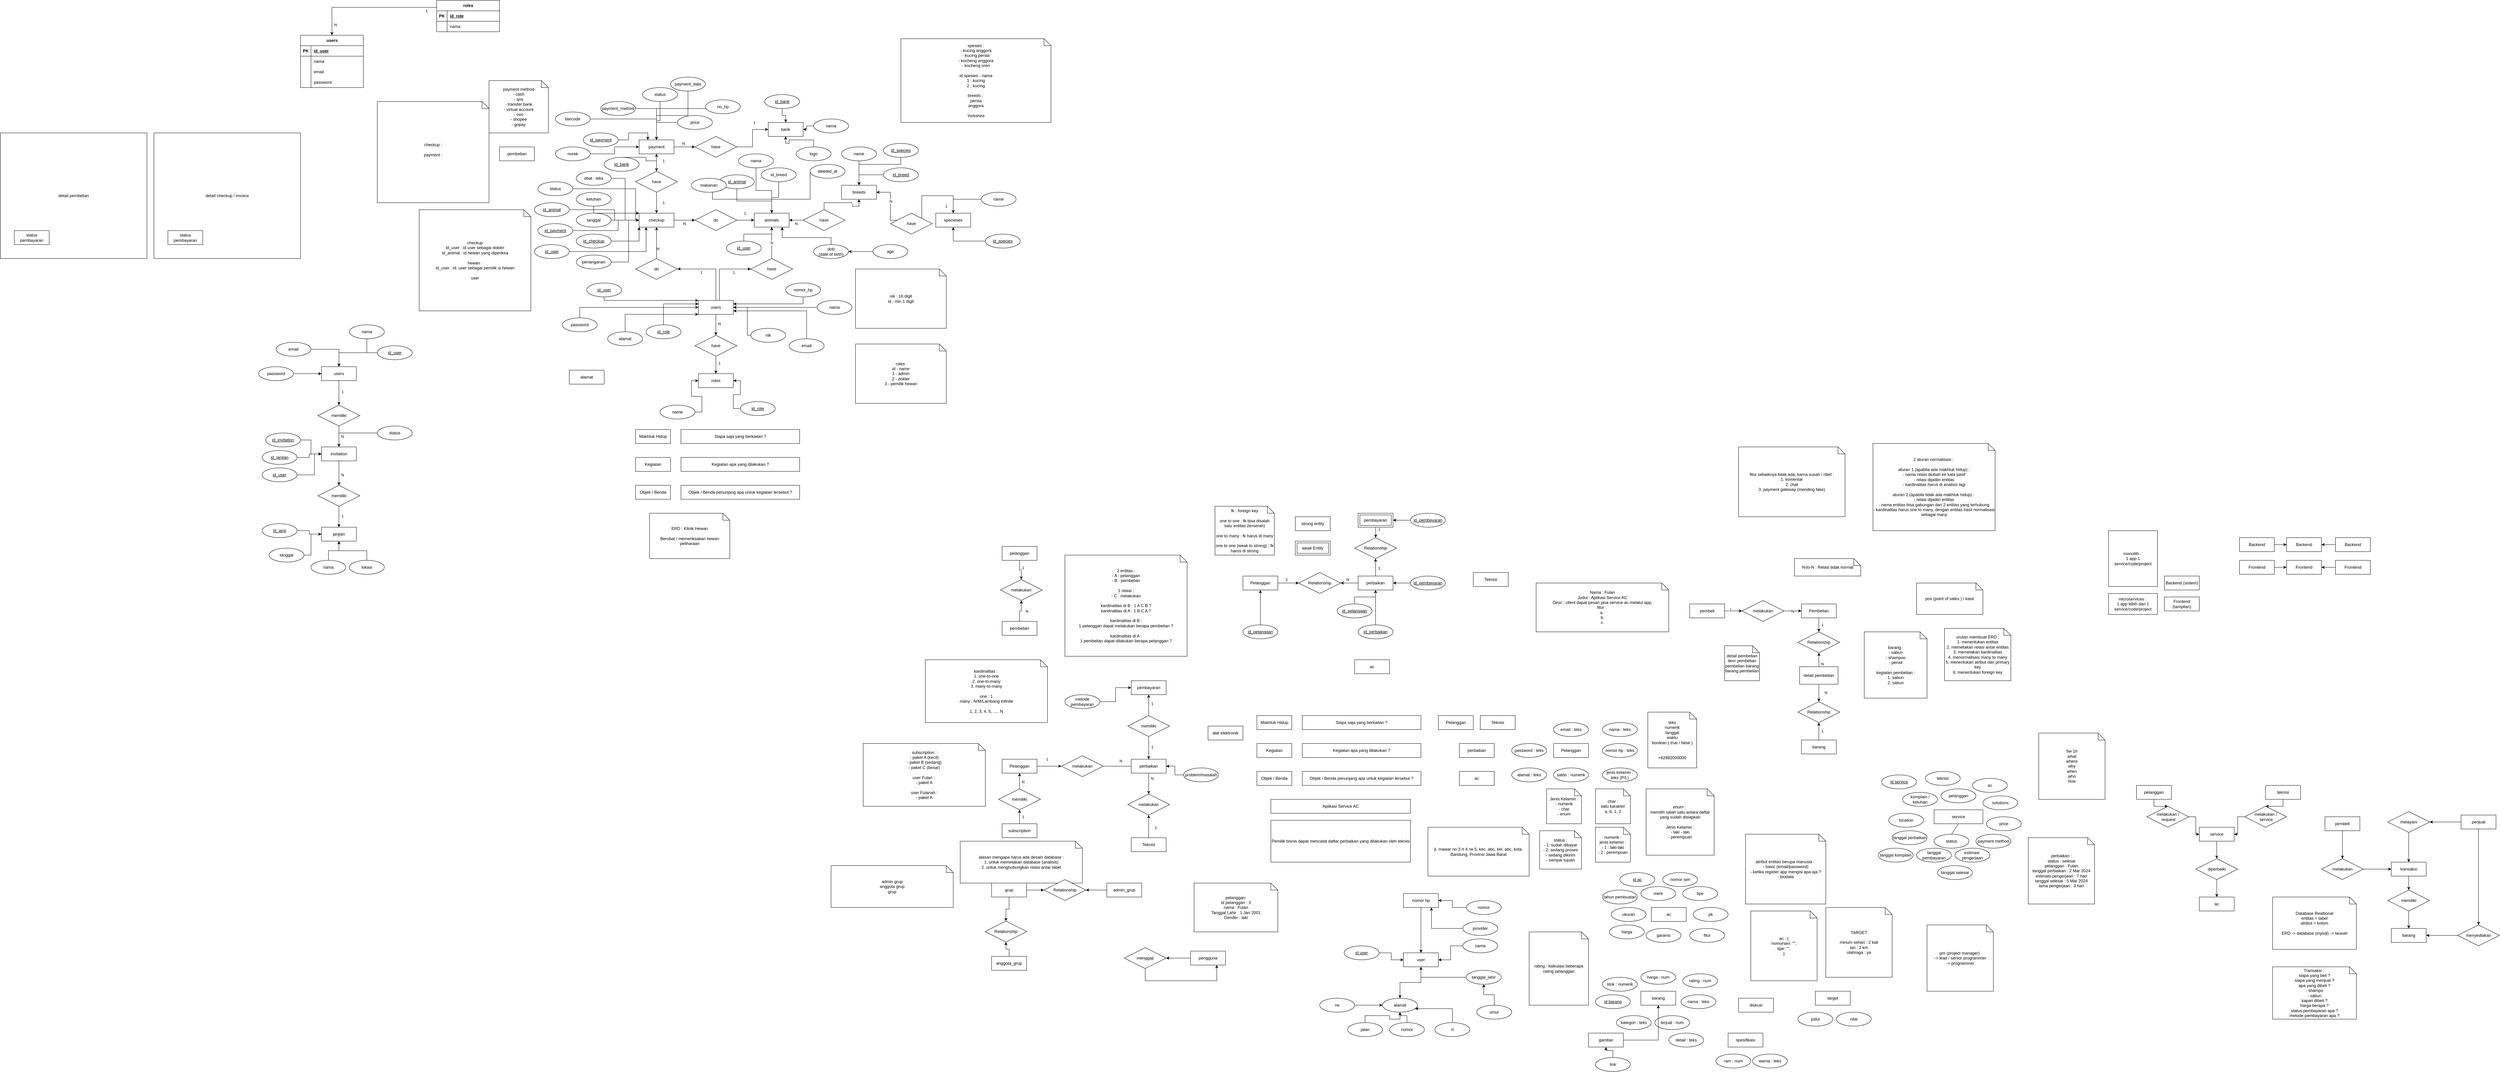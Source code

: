 <mxfile version="24.3.0" type="device">
  <diagram name="Page-1" id="_930X8MKYQAEljh_q5fa">
    <mxGraphModel dx="5243" dy="2833" grid="1" gridSize="10" guides="1" tooltips="1" connect="1" arrows="1" fold="1" page="1" pageScale="1" pageWidth="850" pageHeight="1100" math="0" shadow="0">
      <root>
        <mxCell id="0" />
        <mxCell id="1" parent="0" />
        <mxCell id="G-xqhIzx53ZrXlxMzzN0-1" value="Makhluk Hidup" style="whiteSpace=wrap;html=1;align=center;" parent="1" vertex="1">
          <mxGeometry x="160" y="40" width="100" height="40" as="geometry" />
        </mxCell>
        <mxCell id="G-xqhIzx53ZrXlxMzzN0-2" value="Kegiatan" style="whiteSpace=wrap;html=1;align=center;" parent="1" vertex="1">
          <mxGeometry x="160" y="120" width="100" height="40" as="geometry" />
        </mxCell>
        <mxCell id="G-xqhIzx53ZrXlxMzzN0-3" value="Objek / Benda" style="whiteSpace=wrap;html=1;align=center;" parent="1" vertex="1">
          <mxGeometry x="160" y="200" width="100" height="40" as="geometry" />
        </mxCell>
        <mxCell id="G-xqhIzx53ZrXlxMzzN0-4" value="Siapa saja yang berkaitan ?" style="whiteSpace=wrap;html=1;align=center;" parent="1" vertex="1">
          <mxGeometry x="290" y="40" width="340" height="40" as="geometry" />
        </mxCell>
        <mxCell id="G-xqhIzx53ZrXlxMzzN0-5" value="Kegiatan apa yang dilakukan ?" style="whiteSpace=wrap;html=1;align=center;" parent="1" vertex="1">
          <mxGeometry x="290" y="120" width="340" height="40" as="geometry" />
        </mxCell>
        <mxCell id="G-xqhIzx53ZrXlxMzzN0-6" value="Objek / Benda penunjang apa untuk kegiatan tersebut ?" style="whiteSpace=wrap;html=1;align=center;" parent="1" vertex="1">
          <mxGeometry x="290" y="200" width="340" height="40" as="geometry" />
        </mxCell>
        <mxCell id="G-xqhIzx53ZrXlxMzzN0-7" value="Aplikasi Service AC" style="whiteSpace=wrap;html=1;align=center;" parent="1" vertex="1">
          <mxGeometry x="200" y="280" width="400" height="40" as="geometry" />
        </mxCell>
        <mxCell id="G-xqhIzx53ZrXlxMzzN0-8" value="Pemilik bisnis dapat mencatat daftar perbaikan yang dilakukan oleh teknisi" style="whiteSpace=wrap;html=1;align=center;" parent="1" vertex="1">
          <mxGeometry x="200" y="340" width="400" height="120" as="geometry" />
        </mxCell>
        <mxCell id="G-xqhIzx53ZrXlxMzzN0-9" value="Pelanggan" style="whiteSpace=wrap;html=1;align=center;" parent="1" vertex="1">
          <mxGeometry x="680" y="40" width="100" height="40" as="geometry" />
        </mxCell>
        <mxCell id="G-xqhIzx53ZrXlxMzzN0-10" value="Teknisi" style="whiteSpace=wrap;html=1;align=center;" parent="1" vertex="1">
          <mxGeometry x="800" y="40" width="100" height="40" as="geometry" />
        </mxCell>
        <mxCell id="G-xqhIzx53ZrXlxMzzN0-11" value="perbaikan" style="whiteSpace=wrap;html=1;align=center;" parent="1" vertex="1">
          <mxGeometry x="740" y="120" width="100" height="40" as="geometry" />
        </mxCell>
        <mxCell id="G-xqhIzx53ZrXlxMzzN0-12" value="ac" style="whiteSpace=wrap;html=1;align=center;" parent="1" vertex="1">
          <mxGeometry x="740" y="200" width="100" height="40" as="geometry" />
        </mxCell>
        <mxCell id="G-xqhIzx53ZrXlxMzzN0-13" value="Pelanggan" style="whiteSpace=wrap;html=1;align=center;" parent="1" vertex="1">
          <mxGeometry x="1010" y="120" width="100" height="40" as="geometry" />
        </mxCell>
        <mxCell id="G-xqhIzx53ZrXlxMzzN0-14" value="nama : teks" style="ellipse;whiteSpace=wrap;html=1;align=center;" parent="1" vertex="1">
          <mxGeometry x="1150" y="60" width="100" height="40" as="geometry" />
        </mxCell>
        <mxCell id="G-xqhIzx53ZrXlxMzzN0-16" value="nomor hp : teks" style="ellipse;whiteSpace=wrap;html=1;align=center;" parent="1" vertex="1">
          <mxGeometry x="1150" y="120" width="100" height="40" as="geometry" />
        </mxCell>
        <mxCell id="G-xqhIzx53ZrXlxMzzN0-18" value="jenis kelamin : teks (P/L)" style="ellipse;whiteSpace=wrap;html=1;align=center;" parent="1" vertex="1">
          <mxGeometry x="1150" y="190" width="100" height="40" as="geometry" />
        </mxCell>
        <mxCell id="G-xqhIzx53ZrXlxMzzN0-20" value="saldo : numerik" style="ellipse;whiteSpace=wrap;html=1;align=center;" parent="1" vertex="1">
          <mxGeometry x="1010" y="190" width="100" height="40" as="geometry" />
        </mxCell>
        <mxCell id="G-xqhIzx53ZrXlxMzzN0-21" value="alamat : teks" style="ellipse;whiteSpace=wrap;html=1;align=center;" parent="1" vertex="1">
          <mxGeometry x="890" y="190" width="100" height="40" as="geometry" />
        </mxCell>
        <mxCell id="G-xqhIzx53ZrXlxMzzN0-23" value="email : teks" style="ellipse;whiteSpace=wrap;html=1;align=center;" parent="1" vertex="1">
          <mxGeometry x="1010" y="60" width="100" height="40" as="geometry" />
        </mxCell>
        <mxCell id="G-xqhIzx53ZrXlxMzzN0-24" value="password : teks" style="ellipse;whiteSpace=wrap;html=1;align=center;" parent="1" vertex="1">
          <mxGeometry x="890" y="120" width="100" height="40" as="geometry" />
        </mxCell>
        <mxCell id="G-xqhIzx53ZrXlxMzzN0-25" value="teks&lt;div&gt;numerik&lt;/div&gt;&lt;div&gt;tanggal&lt;/div&gt;&lt;div&gt;waktu&lt;/div&gt;&lt;div&gt;boolean ( true / false )&lt;/div&gt;&lt;div&gt;&lt;br&gt;&lt;/div&gt;&lt;div&gt;&lt;br&gt;&lt;/div&gt;&lt;div&gt;+62882000000&lt;/div&gt;" style="shape=note;size=20;whiteSpace=wrap;html=1;" parent="1" vertex="1">
          <mxGeometry x="1280" y="30" width="140" height="160" as="geometry" />
        </mxCell>
        <mxCell id="G-xqhIzx53ZrXlxMzzN0-26" value="Jenis Kelamin :&lt;div&gt;- numerik&lt;/div&gt;&lt;div&gt;- char&lt;/div&gt;&lt;div&gt;- enum&lt;/div&gt;" style="shape=note;size=20;whiteSpace=wrap;html=1;" parent="1" vertex="1">
          <mxGeometry x="990" y="250" width="100" height="100" as="geometry" />
        </mxCell>
        <mxCell id="G-xqhIzx53ZrXlxMzzN0-27" value="char :&lt;div&gt;satu karakter&lt;/div&gt;&lt;div&gt;a, b, 1, 2&lt;/div&gt;" style="shape=note;size=20;whiteSpace=wrap;html=1;" parent="1" vertex="1">
          <mxGeometry x="1130" y="250" width="100" height="100" as="geometry" />
        </mxCell>
        <mxCell id="G-xqhIzx53ZrXlxMzzN0-28" value="enum :&amp;nbsp;&lt;div&gt;memilih salah satu antara daftar yang sudah disiapkan&lt;/div&gt;&lt;div&gt;&lt;br&gt;&lt;/div&gt;&lt;div&gt;Jenis Kelamin :&lt;/div&gt;&lt;div&gt;- laki - laki&lt;/div&gt;&lt;div&gt;- perempuan&lt;/div&gt;" style="shape=note;size=20;whiteSpace=wrap;html=1;" parent="1" vertex="1">
          <mxGeometry x="1275" y="250" width="195" height="190" as="geometry" />
        </mxCell>
        <mxCell id="G-xqhIzx53ZrXlxMzzN0-29" value="numerik :&lt;div&gt;jenis kelamin :&lt;/div&gt;&lt;div&gt;- 1 : laki-laki&lt;/div&gt;&lt;div&gt;- 2 : perempuan&lt;/div&gt;" style="shape=note;size=20;whiteSpace=wrap;html=1;" parent="1" vertex="1">
          <mxGeometry x="1130" y="360" width="100" height="100" as="geometry" />
        </mxCell>
        <mxCell id="G-xqhIzx53ZrXlxMzzN0-30" value="status :&lt;div&gt;- 1: sudah dibayar&lt;/div&gt;&lt;div&gt;- 2: sedang proses&lt;/div&gt;&lt;div&gt;- sedang dikirim&lt;/div&gt;&lt;div&gt;- sampai tujuan&lt;/div&gt;" style="shape=note;size=20;whiteSpace=wrap;html=1;" parent="1" vertex="1">
          <mxGeometry x="970" y="370" width="120" height="110" as="geometry" />
        </mxCell>
        <mxCell id="G-xqhIzx53ZrXlxMzzN0-31" value="atribut entitas berupa manusia :&amp;nbsp;&lt;div&gt;- basic (email/password)&lt;/div&gt;&lt;div&gt;- ketika register app mengisi apa aja ?&lt;/div&gt;&lt;div&gt;- biodata&lt;/div&gt;" style="shape=note;size=20;whiteSpace=wrap;html=1;" parent="1" vertex="1">
          <mxGeometry x="1560" y="380" width="230" height="200" as="geometry" />
        </mxCell>
        <mxCell id="G-xqhIzx53ZrXlxMzzN0-32" value="ac" style="whiteSpace=wrap;html=1;align=center;" parent="1" vertex="1">
          <mxGeometry x="1290" y="590" width="100" height="40" as="geometry" />
        </mxCell>
        <mxCell id="G-xqhIzx53ZrXlxMzzN0-33" value="merk" style="ellipse;whiteSpace=wrap;html=1;align=center;" parent="1" vertex="1">
          <mxGeometry x="1260" y="530" width="100" height="40" as="geometry" />
        </mxCell>
        <mxCell id="G-xqhIzx53ZrXlxMzzN0-34" value="tipe" style="ellipse;whiteSpace=wrap;html=1;align=center;" parent="1" vertex="1">
          <mxGeometry x="1380" y="530" width="100" height="40" as="geometry" />
        </mxCell>
        <mxCell id="G-xqhIzx53ZrXlxMzzN0-35" value="ukuran" style="ellipse;whiteSpace=wrap;html=1;align=center;" parent="1" vertex="1">
          <mxGeometry x="1175" y="590" width="100" height="40" as="geometry" />
        </mxCell>
        <mxCell id="G-xqhIzx53ZrXlxMzzN0-36" value="harga" style="ellipse;whiteSpace=wrap;html=1;align=center;" parent="1" vertex="1">
          <mxGeometry x="1170" y="640" width="100" height="40" as="geometry" />
        </mxCell>
        <mxCell id="G-xqhIzx53ZrXlxMzzN0-37" value="nomor seri" style="ellipse;whiteSpace=wrap;html=1;align=center;" parent="1" vertex="1">
          <mxGeometry x="1322.5" y="490" width="100" height="40" as="geometry" />
        </mxCell>
        <mxCell id="G-xqhIzx53ZrXlxMzzN0-38" value="pk" style="ellipse;whiteSpace=wrap;html=1;align=center;" parent="1" vertex="1">
          <mxGeometry x="1410" y="590" width="100" height="40" as="geometry" />
        </mxCell>
        <mxCell id="G-xqhIzx53ZrXlxMzzN0-39" value="tahun pembuatan" style="ellipse;whiteSpace=wrap;html=1;align=center;" parent="1" vertex="1">
          <mxGeometry x="1150" y="540" width="100" height="40" as="geometry" />
        </mxCell>
        <mxCell id="G-xqhIzx53ZrXlxMzzN0-40" value="fitur" style="ellipse;whiteSpace=wrap;html=1;align=center;" parent="1" vertex="1">
          <mxGeometry x="1400" y="650" width="100" height="40" as="geometry" />
        </mxCell>
        <mxCell id="G-xqhIzx53ZrXlxMzzN0-41" value="garansi" style="ellipse;whiteSpace=wrap;html=1;align=center;" parent="1" vertex="1">
          <mxGeometry x="1275" y="650" width="100" height="40" as="geometry" />
        </mxCell>
        <mxCell id="G-xqhIzx53ZrXlxMzzN0-42" value="barang" style="whiteSpace=wrap;html=1;align=center;" parent="1" vertex="1">
          <mxGeometry x="1260" y="830" width="100" height="40" as="geometry" />
        </mxCell>
        <mxCell id="G-xqhIzx53ZrXlxMzzN0-43" value="harga : num" style="ellipse;whiteSpace=wrap;html=1;align=center;" parent="1" vertex="1">
          <mxGeometry x="1260" y="770" width="100" height="40" as="geometry" />
        </mxCell>
        <mxCell id="G-xqhIzx53ZrXlxMzzN0-44" value="rating : num" style="ellipse;whiteSpace=wrap;html=1;align=center;" parent="1" vertex="1">
          <mxGeometry x="1380" y="780" width="100" height="40" as="geometry" />
        </mxCell>
        <mxCell id="G-xqhIzx53ZrXlxMzzN0-45" value="nama : teks" style="ellipse;whiteSpace=wrap;html=1;align=center;" parent="1" vertex="1">
          <mxGeometry x="1375" y="840" width="100" height="40" as="geometry" />
        </mxCell>
        <mxCell id="G-xqhIzx53ZrXlxMzzN0-46" value="stok : numerik" style="ellipse;whiteSpace=wrap;html=1;align=center;" parent="1" vertex="1">
          <mxGeometry x="1150" y="790" width="100" height="40" as="geometry" />
        </mxCell>
        <mxCell id="G-xqhIzx53ZrXlxMzzN0-47" value="warna : teks" style="ellipse;whiteSpace=wrap;html=1;align=center;" parent="1" vertex="1">
          <mxGeometry x="1580" y="1010" width="100" height="40" as="geometry" />
        </mxCell>
        <mxCell id="G-xqhIzx53ZrXlxMzzN0-48" value="kategori : teks" style="ellipse;whiteSpace=wrap;html=1;align=center;" parent="1" vertex="1">
          <mxGeometry x="1190" y="900" width="100" height="40" as="geometry" />
        </mxCell>
        <mxCell id="G-xqhIzx53ZrXlxMzzN0-49" value="terjual : num" style="ellipse;whiteSpace=wrap;html=1;align=center;" parent="1" vertex="1">
          <mxGeometry x="1300" y="900" width="100" height="40" as="geometry" />
        </mxCell>
        <mxCell id="G-xqhIzx53ZrXlxMzzN0-52" value="detail : teks" style="ellipse;whiteSpace=wrap;html=1;align=center;" parent="1" vertex="1">
          <mxGeometry x="1340" y="950" width="100" height="40" as="geometry" />
        </mxCell>
        <mxCell id="G-xqhIzx53ZrXlxMzzN0-54" value="diskusi" style="whiteSpace=wrap;html=1;align=center;" parent="1" vertex="1">
          <mxGeometry x="1540" y="850" width="100" height="40" as="geometry" />
        </mxCell>
        <mxCell id="G-xqhIzx53ZrXlxMzzN0-55" value="spesifikasi" style="whiteSpace=wrap;html=1;align=center;" parent="1" vertex="1">
          <mxGeometry x="1510" y="950" width="100" height="40" as="geometry" />
        </mxCell>
        <mxCell id="G-xqhIzx53ZrXlxMzzN0-56" value="ram : num" style="ellipse;whiteSpace=wrap;html=1;align=center;" parent="1" vertex="1">
          <mxGeometry x="1475" y="1010" width="100" height="40" as="geometry" />
        </mxCell>
        <mxCell id="G-xqhIzx53ZrXlxMzzN0-57" value="ac : {&lt;div&gt;nomorseri: &quot;&quot;,&lt;/div&gt;&lt;div&gt;tipe: &quot;&quot;,&lt;/div&gt;&lt;div&gt;}&lt;/div&gt;" style="shape=note;size=20;whiteSpace=wrap;html=1;" parent="1" vertex="1">
          <mxGeometry x="1575" y="600" width="190" height="200" as="geometry" />
        </mxCell>
        <mxCell id="G-xqhIzx53ZrXlxMzzN0-58" value="&lt;div&gt;TARGET&lt;/div&gt;&lt;div&gt;&lt;br&gt;&lt;/div&gt;&lt;div&gt;minum sehari : 2 kali&lt;/div&gt;&lt;div&gt;lari : 2 km&lt;/div&gt;&lt;div&gt;olahraga : ya&lt;/div&gt;" style="shape=note;size=20;whiteSpace=wrap;html=1;" parent="1" vertex="1">
          <mxGeometry x="1790" y="590" width="190" height="200" as="geometry" />
        </mxCell>
        <mxCell id="G-xqhIzx53ZrXlxMzzN0-59" value="target" style="whiteSpace=wrap;html=1;align=center;" parent="1" vertex="1">
          <mxGeometry x="1760" y="830" width="100" height="40" as="geometry" />
        </mxCell>
        <mxCell id="G-xqhIzx53ZrXlxMzzN0-60" value="judul" style="ellipse;whiteSpace=wrap;html=1;align=center;" parent="1" vertex="1">
          <mxGeometry x="1710" y="890" width="100" height="40" as="geometry" />
        </mxCell>
        <mxCell id="G-xqhIzx53ZrXlxMzzN0-61" value="nilai" style="ellipse;whiteSpace=wrap;html=1;align=center;" parent="1" vertex="1">
          <mxGeometry x="1820" y="890" width="100" height="40" as="geometry" />
        </mxCell>
        <mxCell id="CQ1uCNhTKoEL_ttOnD3q-23" style="edgeStyle=orthogonalEdgeStyle;rounded=0;orthogonalLoop=1;jettySize=auto;html=1;" parent="1" source="G-xqhIzx53ZrXlxMzzN0-63" target="G-xqhIzx53ZrXlxMzzN0-42" edge="1">
          <mxGeometry relative="1" as="geometry" />
        </mxCell>
        <mxCell id="G-xqhIzx53ZrXlxMzzN0-63" value="gambar" style="whiteSpace=wrap;html=1;align=center;" parent="1" vertex="1">
          <mxGeometry x="1110" y="950" width="100" height="40" as="geometry" />
        </mxCell>
        <mxCell id="CQ1uCNhTKoEL_ttOnD3q-24" value="" style="edgeStyle=orthogonalEdgeStyle;rounded=0;orthogonalLoop=1;jettySize=auto;html=1;" parent="1" source="G-xqhIzx53ZrXlxMzzN0-64" target="G-xqhIzx53ZrXlxMzzN0-63" edge="1">
          <mxGeometry relative="1" as="geometry" />
        </mxCell>
        <mxCell id="G-xqhIzx53ZrXlxMzzN0-64" value="link" style="ellipse;whiteSpace=wrap;html=1;align=center;" parent="1" vertex="1">
          <mxGeometry x="1130" y="1020" width="100" height="40" as="geometry" />
        </mxCell>
        <mxCell id="G-xqhIzx53ZrXlxMzzN0-65" value="service" style="whiteSpace=wrap;html=1;align=center;" parent="1" vertex="1">
          <mxGeometry x="2100" y="310" width="140" height="40" as="geometry" />
        </mxCell>
        <mxCell id="G-xqhIzx53ZrXlxMzzN0-66" value="5w 1h&lt;div&gt;what&lt;/div&gt;&lt;div&gt;where&lt;/div&gt;&lt;div&gt;why&lt;br&gt;&lt;div&gt;when&lt;/div&gt;&lt;div&gt;who&lt;/div&gt;&lt;div&gt;how&lt;/div&gt;&lt;/div&gt;" style="shape=note;size=20;whiteSpace=wrap;html=1;" parent="1" vertex="1">
          <mxGeometry x="2400" y="90" width="190" height="190" as="geometry" />
        </mxCell>
        <mxCell id="G-xqhIzx53ZrXlxMzzN0-67" value="komplain / keluhan" style="ellipse;whiteSpace=wrap;html=1;align=center;" parent="1" vertex="1">
          <mxGeometry x="2010" y="260" width="100" height="40" as="geometry" />
        </mxCell>
        <mxCell id="G-xqhIzx53ZrXlxMzzN0-68" value="location" style="ellipse;whiteSpace=wrap;html=1;align=center;" parent="1" vertex="1">
          <mxGeometry x="1970" y="320" width="100" height="40" as="geometry" />
        </mxCell>
        <mxCell id="G-xqhIzx53ZrXlxMzzN0-69" value="tanggal perbaikan" style="ellipse;whiteSpace=wrap;html=1;align=center;" parent="1" vertex="1">
          <mxGeometry x="1980" y="370" width="100" height="40" as="geometry" />
        </mxCell>
        <mxCell id="G-xqhIzx53ZrXlxMzzN0-70" value="teknisi" style="ellipse;whiteSpace=wrap;html=1;align=center;" parent="1" vertex="1">
          <mxGeometry x="2075" y="200" width="100" height="40" as="geometry" />
        </mxCell>
        <mxCell id="G-xqhIzx53ZrXlxMzzN0-71" value="pelanggan" style="ellipse;whiteSpace=wrap;html=1;align=center;" parent="1" vertex="1">
          <mxGeometry x="2120" y="250" width="100" height="40" as="geometry" />
        </mxCell>
        <mxCell id="G-xqhIzx53ZrXlxMzzN0-72" value="solutions" style="ellipse;whiteSpace=wrap;html=1;align=center;" parent="1" vertex="1">
          <mxGeometry x="2240" y="270" width="100" height="40" as="geometry" />
        </mxCell>
        <mxCell id="G-xqhIzx53ZrXlxMzzN0-73" value="price" style="ellipse;whiteSpace=wrap;html=1;align=center;" parent="1" vertex="1">
          <mxGeometry x="2250" y="330" width="100" height="40" as="geometry" />
        </mxCell>
        <mxCell id="G-xqhIzx53ZrXlxMzzN0-74" value="payment method" style="ellipse;whiteSpace=wrap;html=1;align=center;" parent="1" vertex="1">
          <mxGeometry x="2220" y="380" width="100" height="40" as="geometry" />
        </mxCell>
        <mxCell id="G-xqhIzx53ZrXlxMzzN0-75" value="status" style="ellipse;whiteSpace=wrap;html=1;align=center;" parent="1" vertex="1">
          <mxGeometry x="2100" y="380" width="100" height="40" as="geometry" />
        </mxCell>
        <mxCell id="G-xqhIzx53ZrXlxMzzN0-76" value="tanggal pembayaran" style="ellipse;whiteSpace=wrap;html=1;align=center;" parent="1" vertex="1">
          <mxGeometry x="2050" y="420" width="100" height="40" as="geometry" />
        </mxCell>
        <mxCell id="G-xqhIzx53ZrXlxMzzN0-77" value="estimasi&amp;nbsp; pengerjaan" style="ellipse;whiteSpace=wrap;html=1;align=center;" parent="1" vertex="1">
          <mxGeometry x="2160" y="420" width="100" height="40" as="geometry" />
        </mxCell>
        <mxCell id="G-xqhIzx53ZrXlxMzzN0-78" value="tanggal komplain" style="ellipse;whiteSpace=wrap;html=1;align=center;" parent="1" vertex="1">
          <mxGeometry x="1940" y="420" width="100" height="40" as="geometry" />
        </mxCell>
        <mxCell id="G-xqhIzx53ZrXlxMzzN0-79" value="perbaikan :&lt;div&gt;status : selesai&lt;/div&gt;&lt;div&gt;pelanggan : Fulan&lt;/div&gt;&lt;div&gt;tanggal perbaikan : 2 Mar 2024&lt;/div&gt;&lt;div&gt;estimasi pengerjaan : 7 hari&lt;/div&gt;&lt;div&gt;tanggal selesai : 5 Mar 2024&lt;/div&gt;&lt;div&gt;lama pengerjaan : 3 hari&lt;/div&gt;" style="shape=note;size=20;whiteSpace=wrap;html=1;" parent="1" vertex="1">
          <mxGeometry x="2370" y="390" width="190" height="190" as="geometry" />
        </mxCell>
        <mxCell id="G-xqhIzx53ZrXlxMzzN0-80" value="ac" style="ellipse;whiteSpace=wrap;html=1;align=center;" parent="1" vertex="1">
          <mxGeometry x="2210" y="220" width="100" height="40" as="geometry" />
        </mxCell>
        <mxCell id="G-xqhIzx53ZrXlxMzzN0-81" value="tanggal selesai" style="ellipse;whiteSpace=wrap;html=1;align=center;" parent="1" vertex="1">
          <mxGeometry x="2110" y="470" width="100" height="40" as="geometry" />
        </mxCell>
        <mxCell id="G-xqhIzx53ZrXlxMzzN0-82" value="pm (project manager)&amp;nbsp;&lt;div&gt;-&amp;gt; lead / senior programmer&lt;/div&gt;&lt;div&gt;-&amp;gt; programmer&lt;/div&gt;" style="shape=note;size=20;whiteSpace=wrap;html=1;" parent="1" vertex="1">
          <mxGeometry x="2080" y="640" width="190" height="190" as="geometry" />
        </mxCell>
        <mxCell id="G-xqhIzx53ZrXlxMzzN0-83" value="rating : kalkulasi beberapa rating pelanggan" style="shape=note;size=20;whiteSpace=wrap;html=1;" parent="1" vertex="1">
          <mxGeometry x="940" y="660" width="170" height="210" as="geometry" />
        </mxCell>
        <mxCell id="G-xqhIzx53ZrXlxMzzN0-85" value="" style="endArrow=none;html=1;rounded=0;exitX=0.5;exitY=0;exitDx=0;exitDy=0;entryX=0.5;entryY=1;entryDx=0;entryDy=0;" parent="1" source="G-xqhIzx53ZrXlxMzzN0-75" target="G-xqhIzx53ZrXlxMzzN0-65" edge="1">
          <mxGeometry relative="1" as="geometry">
            <mxPoint x="2110" y="440" as="sourcePoint" />
            <mxPoint x="2270" y="440" as="targetPoint" />
          </mxGeometry>
        </mxCell>
        <mxCell id="G-xqhIzx53ZrXlxMzzN0-86" value="pelanggan:&lt;div&gt;id pelanggan : 3&lt;br&gt;&lt;div&gt;nama : Fulan&lt;/div&gt;&lt;div&gt;Tanggal Lahir : 1 Jan 2001&lt;/div&gt;&lt;div&gt;Gender : laki&lt;/div&gt;&lt;/div&gt;" style="shape=note;size=20;whiteSpace=wrap;html=1;" parent="1" vertex="1">
          <mxGeometry x="-20" y="520" width="240" height="140" as="geometry" />
        </mxCell>
        <mxCell id="G-xqhIzx53ZrXlxMzzN0-88" value="id barang" style="ellipse;whiteSpace=wrap;html=1;align=center;fontStyle=4;" parent="1" vertex="1">
          <mxGeometry x="1130" y="840" width="100" height="40" as="geometry" />
        </mxCell>
        <mxCell id="G-xqhIzx53ZrXlxMzzN0-89" value="id service" style="ellipse;whiteSpace=wrap;html=1;align=center;fontStyle=4;" parent="1" vertex="1">
          <mxGeometry x="1950" y="210" width="100" height="40" as="geometry" />
        </mxCell>
        <mxCell id="G-xqhIzx53ZrXlxMzzN0-90" value="id ac" style="ellipse;whiteSpace=wrap;html=1;align=center;fontStyle=4;" parent="1" vertex="1">
          <mxGeometry x="1200" y="490" width="100" height="40" as="geometry" />
        </mxCell>
        <mxCell id="G-xqhIzx53ZrXlxMzzN0-99" style="edgeStyle=orthogonalEdgeStyle;rounded=0;orthogonalLoop=1;jettySize=auto;html=1;" parent="1" source="G-xqhIzx53ZrXlxMzzN0-92" target="G-xqhIzx53ZrXlxMzzN0-97" edge="1">
          <mxGeometry relative="1" as="geometry" />
        </mxCell>
        <mxCell id="G-xqhIzx53ZrXlxMzzN0-92" value="pelanggan" style="whiteSpace=wrap;html=1;align=center;" parent="1" vertex="1">
          <mxGeometry x="2680" y="240" width="100" height="40" as="geometry" />
        </mxCell>
        <mxCell id="G-xqhIzx53ZrXlxMzzN0-101" style="edgeStyle=orthogonalEdgeStyle;rounded=0;orthogonalLoop=1;jettySize=auto;html=1;" parent="1" source="G-xqhIzx53ZrXlxMzzN0-93" target="G-xqhIzx53ZrXlxMzzN0-98" edge="1">
          <mxGeometry relative="1" as="geometry" />
        </mxCell>
        <mxCell id="G-xqhIzx53ZrXlxMzzN0-93" value="teknisi" style="whiteSpace=wrap;html=1;align=center;" parent="1" vertex="1">
          <mxGeometry x="3050" y="240" width="100" height="40" as="geometry" />
        </mxCell>
        <mxCell id="G-xqhIzx53ZrXlxMzzN0-106" style="edgeStyle=orthogonalEdgeStyle;rounded=0;orthogonalLoop=1;jettySize=auto;html=1;" parent="1" source="G-xqhIzx53ZrXlxMzzN0-94" target="G-xqhIzx53ZrXlxMzzN0-105" edge="1">
          <mxGeometry relative="1" as="geometry" />
        </mxCell>
        <mxCell id="G-xqhIzx53ZrXlxMzzN0-94" value="service" style="whiteSpace=wrap;html=1;align=center;" parent="1" vertex="1">
          <mxGeometry x="2860" y="360" width="100" height="40" as="geometry" />
        </mxCell>
        <mxCell id="G-xqhIzx53ZrXlxMzzN0-95" value="ac" style="whiteSpace=wrap;html=1;align=center;" parent="1" vertex="1">
          <mxGeometry x="2860" y="560" width="100" height="40" as="geometry" />
        </mxCell>
        <mxCell id="G-xqhIzx53ZrXlxMzzN0-100" style="edgeStyle=orthogonalEdgeStyle;rounded=0;orthogonalLoop=1;jettySize=auto;html=1;" parent="1" source="G-xqhIzx53ZrXlxMzzN0-97" target="G-xqhIzx53ZrXlxMzzN0-94" edge="1">
          <mxGeometry relative="1" as="geometry" />
        </mxCell>
        <mxCell id="G-xqhIzx53ZrXlxMzzN0-97" value="melakukan /&lt;div&gt;&amp;nbsp;request&lt;/div&gt;" style="shape=rhombus;perimeter=rhombusPerimeter;whiteSpace=wrap;html=1;align=center;" parent="1" vertex="1">
          <mxGeometry x="2710" y="300" width="120" height="60" as="geometry" />
        </mxCell>
        <mxCell id="G-xqhIzx53ZrXlxMzzN0-102" style="edgeStyle=orthogonalEdgeStyle;rounded=0;orthogonalLoop=1;jettySize=auto;html=1;" parent="1" source="G-xqhIzx53ZrXlxMzzN0-98" target="G-xqhIzx53ZrXlxMzzN0-94" edge="1">
          <mxGeometry relative="1" as="geometry" />
        </mxCell>
        <mxCell id="G-xqhIzx53ZrXlxMzzN0-98" value="melakukan /&lt;div&gt;&amp;nbsp;service&lt;/div&gt;" style="shape=rhombus;perimeter=rhombusPerimeter;whiteSpace=wrap;html=1;align=center;" parent="1" vertex="1">
          <mxGeometry x="2990" y="300" width="120" height="60" as="geometry" />
        </mxCell>
        <mxCell id="G-xqhIzx53ZrXlxMzzN0-107" style="edgeStyle=orthogonalEdgeStyle;rounded=0;orthogonalLoop=1;jettySize=auto;html=1;entryX=0.5;entryY=0;entryDx=0;entryDy=0;" parent="1" source="G-xqhIzx53ZrXlxMzzN0-105" target="G-xqhIzx53ZrXlxMzzN0-95" edge="1">
          <mxGeometry relative="1" as="geometry" />
        </mxCell>
        <mxCell id="G-xqhIzx53ZrXlxMzzN0-105" value="diperbaiki" style="shape=rhombus;perimeter=rhombusPerimeter;whiteSpace=wrap;html=1;align=center;" parent="1" vertex="1">
          <mxGeometry x="2850" y="450" width="120" height="60" as="geometry" />
        </mxCell>
        <mxCell id="G-xqhIzx53ZrXlxMzzN0-113" style="edgeStyle=orthogonalEdgeStyle;rounded=0;orthogonalLoop=1;jettySize=auto;html=1;" parent="1" source="G-xqhIzx53ZrXlxMzzN0-108" target="G-xqhIzx53ZrXlxMzzN0-112" edge="1">
          <mxGeometry relative="1" as="geometry" />
        </mxCell>
        <mxCell id="G-xqhIzx53ZrXlxMzzN0-108" value="pembeli" style="whiteSpace=wrap;html=1;align=center;" parent="1" vertex="1">
          <mxGeometry x="3220" y="330" width="100" height="40" as="geometry" />
        </mxCell>
        <mxCell id="G-xqhIzx53ZrXlxMzzN0-116" style="edgeStyle=orthogonalEdgeStyle;rounded=0;orthogonalLoop=1;jettySize=auto;html=1;" parent="1" source="G-xqhIzx53ZrXlxMzzN0-109" target="G-xqhIzx53ZrXlxMzzN0-115" edge="1">
          <mxGeometry relative="1" as="geometry" />
        </mxCell>
        <mxCell id="G-xqhIzx53ZrXlxMzzN0-122" style="edgeStyle=orthogonalEdgeStyle;rounded=0;orthogonalLoop=1;jettySize=auto;html=1;" parent="1" source="G-xqhIzx53ZrXlxMzzN0-109" target="G-xqhIzx53ZrXlxMzzN0-121" edge="1">
          <mxGeometry relative="1" as="geometry" />
        </mxCell>
        <mxCell id="G-xqhIzx53ZrXlxMzzN0-109" value="penjual" style="whiteSpace=wrap;html=1;align=center;" parent="1" vertex="1">
          <mxGeometry x="3610" y="325" width="100" height="40" as="geometry" />
        </mxCell>
        <mxCell id="G-xqhIzx53ZrXlxMzzN0-110" value="barang" style="whiteSpace=wrap;html=1;align=center;" parent="1" vertex="1">
          <mxGeometry x="3410" y="650" width="100" height="40" as="geometry" />
        </mxCell>
        <mxCell id="G-xqhIzx53ZrXlxMzzN0-119" style="edgeStyle=orthogonalEdgeStyle;rounded=0;orthogonalLoop=1;jettySize=auto;html=1;" parent="1" source="G-xqhIzx53ZrXlxMzzN0-111" target="G-xqhIzx53ZrXlxMzzN0-118" edge="1">
          <mxGeometry relative="1" as="geometry" />
        </mxCell>
        <mxCell id="G-xqhIzx53ZrXlxMzzN0-111" value="transaksi" style="whiteSpace=wrap;html=1;align=center;" parent="1" vertex="1">
          <mxGeometry x="3410" y="460" width="100" height="40" as="geometry" />
        </mxCell>
        <mxCell id="G-xqhIzx53ZrXlxMzzN0-114" style="edgeStyle=orthogonalEdgeStyle;rounded=0;orthogonalLoop=1;jettySize=auto;html=1;" parent="1" source="G-xqhIzx53ZrXlxMzzN0-112" target="G-xqhIzx53ZrXlxMzzN0-111" edge="1">
          <mxGeometry relative="1" as="geometry" />
        </mxCell>
        <mxCell id="G-xqhIzx53ZrXlxMzzN0-112" value="melakukan" style="shape=rhombus;perimeter=rhombusPerimeter;whiteSpace=wrap;html=1;align=center;" parent="1" vertex="1">
          <mxGeometry x="3210" y="450" width="120" height="60" as="geometry" />
        </mxCell>
        <mxCell id="G-xqhIzx53ZrXlxMzzN0-117" style="edgeStyle=orthogonalEdgeStyle;rounded=0;orthogonalLoop=1;jettySize=auto;html=1;" parent="1" source="G-xqhIzx53ZrXlxMzzN0-115" target="G-xqhIzx53ZrXlxMzzN0-111" edge="1">
          <mxGeometry relative="1" as="geometry" />
        </mxCell>
        <mxCell id="G-xqhIzx53ZrXlxMzzN0-115" value="melayani" style="shape=rhombus;perimeter=rhombusPerimeter;whiteSpace=wrap;html=1;align=center;" parent="1" vertex="1">
          <mxGeometry x="3400" y="315" width="120" height="60" as="geometry" />
        </mxCell>
        <mxCell id="G-xqhIzx53ZrXlxMzzN0-120" style="edgeStyle=orthogonalEdgeStyle;rounded=0;orthogonalLoop=1;jettySize=auto;html=1;" parent="1" source="G-xqhIzx53ZrXlxMzzN0-118" target="G-xqhIzx53ZrXlxMzzN0-110" edge="1">
          <mxGeometry relative="1" as="geometry" />
        </mxCell>
        <mxCell id="G-xqhIzx53ZrXlxMzzN0-118" value="memiliki" style="shape=rhombus;perimeter=rhombusPerimeter;whiteSpace=wrap;html=1;align=center;" parent="1" vertex="1">
          <mxGeometry x="3400" y="540" width="120" height="60" as="geometry" />
        </mxCell>
        <mxCell id="G-xqhIzx53ZrXlxMzzN0-123" style="edgeStyle=orthogonalEdgeStyle;rounded=0;orthogonalLoop=1;jettySize=auto;html=1;entryX=1;entryY=0.5;entryDx=0;entryDy=0;" parent="1" source="G-xqhIzx53ZrXlxMzzN0-121" target="G-xqhIzx53ZrXlxMzzN0-110" edge="1">
          <mxGeometry relative="1" as="geometry" />
        </mxCell>
        <mxCell id="G-xqhIzx53ZrXlxMzzN0-121" value="menyediakan" style="shape=rhombus;perimeter=rhombusPerimeter;whiteSpace=wrap;html=1;align=center;" parent="1" vertex="1">
          <mxGeometry x="3600" y="640" width="120" height="60" as="geometry" />
        </mxCell>
        <mxCell id="G-xqhIzx53ZrXlxMzzN0-125" value="Database Realtional&lt;div&gt;entitas = tabel&lt;/div&gt;&lt;div&gt;atribut = kolom&lt;/div&gt;&lt;div&gt;&lt;br&gt;&lt;/div&gt;&lt;div&gt;ERD -&amp;gt; database (mysql) -&amp;gt; laravel&lt;/div&gt;" style="shape=note;size=20;whiteSpace=wrap;html=1;" parent="1" vertex="1">
          <mxGeometry x="3070" y="560" width="240" height="150" as="geometry" />
        </mxCell>
        <mxCell id="G-xqhIzx53ZrXlxMzzN0-126" value="Transaksi :&amp;nbsp;&lt;div&gt;siapa yang beli ?&lt;/div&gt;&lt;div&gt;siapa yang menjual ?&lt;/div&gt;&lt;div&gt;apa yang dibeli ?&lt;/div&gt;&lt;div&gt;- shampo&lt;/div&gt;&lt;div&gt;- sabun&lt;/div&gt;&lt;div&gt;kapan dibeli ?&lt;/div&gt;&lt;div&gt;harga berapa ?&lt;/div&gt;&lt;div&gt;status pembayaran apa ?&lt;/div&gt;&lt;div&gt;metode pembayaran apa ?&lt;/div&gt;" style="shape=note;size=20;whiteSpace=wrap;html=1;" parent="1" vertex="1">
          <mxGeometry x="3070" y="760" width="240" height="150" as="geometry" />
        </mxCell>
        <mxCell id="CQ1uCNhTKoEL_ttOnD3q-1" value="alamat" style="ellipse;whiteSpace=wrap;html=1;align=center;" parent="1" vertex="1">
          <mxGeometry x="520" y="850" width="100" height="40" as="geometry" />
        </mxCell>
        <mxCell id="CQ1uCNhTKoEL_ttOnD3q-8" style="edgeStyle=orthogonalEdgeStyle;rounded=0;orthogonalLoop=1;jettySize=auto;html=1;" parent="1" source="CQ1uCNhTKoEL_ttOnD3q-2" target="CQ1uCNhTKoEL_ttOnD3q-1" edge="1">
          <mxGeometry relative="1" as="geometry" />
        </mxCell>
        <mxCell id="CQ1uCNhTKoEL_ttOnD3q-2" value="jalan" style="ellipse;whiteSpace=wrap;html=1;align=center;" parent="1" vertex="1">
          <mxGeometry x="420" y="920" width="100" height="40" as="geometry" />
        </mxCell>
        <mxCell id="CQ1uCNhTKoEL_ttOnD3q-9" style="edgeStyle=orthogonalEdgeStyle;rounded=0;orthogonalLoop=1;jettySize=auto;html=1;" parent="1" source="CQ1uCNhTKoEL_ttOnD3q-3" target="CQ1uCNhTKoEL_ttOnD3q-1" edge="1">
          <mxGeometry relative="1" as="geometry" />
        </mxCell>
        <mxCell id="CQ1uCNhTKoEL_ttOnD3q-3" value="nomor" style="ellipse;whiteSpace=wrap;html=1;align=center;" parent="1" vertex="1">
          <mxGeometry x="540" y="920" width="100" height="40" as="geometry" />
        </mxCell>
        <mxCell id="CQ1uCNhTKoEL_ttOnD3q-4" value="jl. mawar no 3 rt 4 rw 5, kec. abc, kel. abc, kota. Bandung, Provinsi Jawa Barat" style="shape=note;size=20;whiteSpace=wrap;html=1;" parent="1" vertex="1">
          <mxGeometry x="650" y="360" width="290" height="140" as="geometry" />
        </mxCell>
        <mxCell id="CQ1uCNhTKoEL_ttOnD3q-10" style="edgeStyle=orthogonalEdgeStyle;rounded=0;orthogonalLoop=1;jettySize=auto;html=1;" parent="1" source="CQ1uCNhTKoEL_ttOnD3q-5" target="CQ1uCNhTKoEL_ttOnD3q-1" edge="1">
          <mxGeometry relative="1" as="geometry">
            <Array as="points">
              <mxPoint x="720" y="880" />
            </Array>
          </mxGeometry>
        </mxCell>
        <mxCell id="CQ1uCNhTKoEL_ttOnD3q-5" value="rt" style="ellipse;whiteSpace=wrap;html=1;align=center;" parent="1" vertex="1">
          <mxGeometry x="670" y="920" width="100" height="40" as="geometry" />
        </mxCell>
        <mxCell id="CQ1uCNhTKoEL_ttOnD3q-7" style="edgeStyle=orthogonalEdgeStyle;rounded=0;orthogonalLoop=1;jettySize=auto;html=1;" parent="1" source="CQ1uCNhTKoEL_ttOnD3q-6" target="CQ1uCNhTKoEL_ttOnD3q-1" edge="1">
          <mxGeometry relative="1" as="geometry" />
        </mxCell>
        <mxCell id="CQ1uCNhTKoEL_ttOnD3q-6" value="rw" style="ellipse;whiteSpace=wrap;html=1;align=center;" parent="1" vertex="1">
          <mxGeometry x="340" y="850" width="100" height="40" as="geometry" />
        </mxCell>
        <mxCell id="CQ1uCNhTKoEL_ttOnD3q-12" style="edgeStyle=orthogonalEdgeStyle;rounded=0;orthogonalLoop=1;jettySize=auto;html=1;entryX=0.5;entryY=0;entryDx=0;entryDy=0;" parent="1" source="CQ1uCNhTKoEL_ttOnD3q-11" target="CQ1uCNhTKoEL_ttOnD3q-1" edge="1">
          <mxGeometry relative="1" as="geometry" />
        </mxCell>
        <mxCell id="CQ1uCNhTKoEL_ttOnD3q-11" value="user" style="whiteSpace=wrap;html=1;align=center;" parent="1" vertex="1">
          <mxGeometry x="580" y="720" width="100" height="40" as="geometry" />
        </mxCell>
        <mxCell id="CQ1uCNhTKoEL_ttOnD3q-14" style="edgeStyle=orthogonalEdgeStyle;rounded=0;orthogonalLoop=1;jettySize=auto;html=1;" parent="1" source="CQ1uCNhTKoEL_ttOnD3q-13" target="CQ1uCNhTKoEL_ttOnD3q-11" edge="1">
          <mxGeometry relative="1" as="geometry" />
        </mxCell>
        <mxCell id="CQ1uCNhTKoEL_ttOnD3q-13" value="nama" style="ellipse;whiteSpace=wrap;html=1;align=center;" parent="1" vertex="1">
          <mxGeometry x="750" y="680" width="100" height="40" as="geometry" />
        </mxCell>
        <mxCell id="CQ1uCNhTKoEL_ttOnD3q-18" style="edgeStyle=orthogonalEdgeStyle;rounded=0;orthogonalLoop=1;jettySize=auto;html=1;" parent="1" source="CQ1uCNhTKoEL_ttOnD3q-17" target="CQ1uCNhTKoEL_ttOnD3q-11" edge="1">
          <mxGeometry relative="1" as="geometry" />
        </mxCell>
        <mxCell id="CQ1uCNhTKoEL_ttOnD3q-17" value="nomor hp" style="whiteSpace=wrap;html=1;align=center;" parent="1" vertex="1">
          <mxGeometry x="580" y="550" width="100" height="40" as="geometry" />
        </mxCell>
        <mxCell id="CQ1uCNhTKoEL_ttOnD3q-20" style="edgeStyle=orthogonalEdgeStyle;rounded=0;orthogonalLoop=1;jettySize=auto;html=1;" parent="1" source="CQ1uCNhTKoEL_ttOnD3q-19" target="CQ1uCNhTKoEL_ttOnD3q-17" edge="1">
          <mxGeometry relative="1" as="geometry" />
        </mxCell>
        <mxCell id="CQ1uCNhTKoEL_ttOnD3q-19" value="nomor" style="ellipse;whiteSpace=wrap;html=1;align=center;" parent="1" vertex="1">
          <mxGeometry x="760" y="570" width="100" height="40" as="geometry" />
        </mxCell>
        <mxCell id="CQ1uCNhTKoEL_ttOnD3q-22" style="edgeStyle=orthogonalEdgeStyle;rounded=0;orthogonalLoop=1;jettySize=auto;html=1;" parent="1" source="CQ1uCNhTKoEL_ttOnD3q-21" target="CQ1uCNhTKoEL_ttOnD3q-17" edge="1">
          <mxGeometry relative="1" as="geometry">
            <Array as="points">
              <mxPoint x="660" y="650" />
            </Array>
          </mxGeometry>
        </mxCell>
        <mxCell id="CQ1uCNhTKoEL_ttOnD3q-21" value="provider" style="ellipse;whiteSpace=wrap;html=1;align=center;" parent="1" vertex="1">
          <mxGeometry x="750" y="630" width="100" height="40" as="geometry" />
        </mxCell>
        <mxCell id="CQ1uCNhTKoEL_ttOnD3q-26" style="edgeStyle=orthogonalEdgeStyle;rounded=0;orthogonalLoop=1;jettySize=auto;html=1;" parent="1" source="CQ1uCNhTKoEL_ttOnD3q-25" target="CQ1uCNhTKoEL_ttOnD3q-11" edge="1">
          <mxGeometry relative="1" as="geometry" />
        </mxCell>
        <mxCell id="CQ1uCNhTKoEL_ttOnD3q-25" value="tanggal_lahir" style="ellipse;whiteSpace=wrap;html=1;align=center;" parent="1" vertex="1">
          <mxGeometry x="760" y="770" width="100" height="40" as="geometry" />
        </mxCell>
        <mxCell id="CQ1uCNhTKoEL_ttOnD3q-28" style="edgeStyle=orthogonalEdgeStyle;rounded=0;orthogonalLoop=1;jettySize=auto;html=1;" parent="1" source="CQ1uCNhTKoEL_ttOnD3q-27" target="CQ1uCNhTKoEL_ttOnD3q-25" edge="1">
          <mxGeometry relative="1" as="geometry" />
        </mxCell>
        <mxCell id="CQ1uCNhTKoEL_ttOnD3q-27" value="umur" style="ellipse;whiteSpace=wrap;html=1;align=center;" parent="1" vertex="1">
          <mxGeometry x="790" y="870" width="100" height="40" as="geometry" />
        </mxCell>
        <mxCell id="CQ1uCNhTKoEL_ttOnD3q-31" style="edgeStyle=orthogonalEdgeStyle;rounded=0;orthogonalLoop=1;jettySize=auto;html=1;" parent="1" source="CQ1uCNhTKoEL_ttOnD3q-30" target="CQ1uCNhTKoEL_ttOnD3q-11" edge="1">
          <mxGeometry relative="1" as="geometry" />
        </mxCell>
        <mxCell id="CQ1uCNhTKoEL_ttOnD3q-30" value="id user" style="ellipse;whiteSpace=wrap;html=1;align=center;fontStyle=4;" parent="1" vertex="1">
          <mxGeometry x="410" y="700" width="100" height="40" as="geometry" />
        </mxCell>
        <mxCell id="CQ1uCNhTKoEL_ttOnD3q-49" style="edgeStyle=orthogonalEdgeStyle;rounded=0;orthogonalLoop=1;jettySize=auto;html=1;" parent="1" source="CQ1uCNhTKoEL_ttOnD3q-32" target="CQ1uCNhTKoEL_ttOnD3q-48" edge="1">
          <mxGeometry relative="1" as="geometry" />
        </mxCell>
        <mxCell id="CQ1uCNhTKoEL_ttOnD3q-67" value="1" style="edgeLabel;html=1;align=center;verticalAlign=middle;resizable=0;points=[];" parent="CQ1uCNhTKoEL_ttOnD3q-49" vertex="1" connectable="0">
          <mxGeometry x="-0.183" relative="1" as="geometry">
            <mxPoint y="-20" as="offset" />
          </mxGeometry>
        </mxCell>
        <mxCell id="CQ1uCNhTKoEL_ttOnD3q-32" value="Pelanggan" style="whiteSpace=wrap;html=1;align=center;" parent="1" vertex="1">
          <mxGeometry x="-570" y="165" width="100" height="40" as="geometry" />
        </mxCell>
        <mxCell id="CQ1uCNhTKoEL_ttOnD3q-42" style="edgeStyle=orthogonalEdgeStyle;rounded=0;orthogonalLoop=1;jettySize=auto;html=1;" parent="1" source="CQ1uCNhTKoEL_ttOnD3q-33" target="CQ1uCNhTKoEL_ttOnD3q-40" edge="1">
          <mxGeometry relative="1" as="geometry" />
        </mxCell>
        <mxCell id="CQ1uCNhTKoEL_ttOnD3q-69" value="1" style="edgeLabel;html=1;align=center;verticalAlign=middle;resizable=0;points=[];" parent="CQ1uCNhTKoEL_ttOnD3q-42" vertex="1" connectable="0">
          <mxGeometry x="0.126" y="-4" relative="1" as="geometry">
            <mxPoint x="16" y="7" as="offset" />
          </mxGeometry>
        </mxCell>
        <mxCell id="CQ1uCNhTKoEL_ttOnD3q-33" value="Teknisi" style="whiteSpace=wrap;html=1;align=center;" parent="1" vertex="1">
          <mxGeometry x="-200" y="390" width="100" height="40" as="geometry" />
        </mxCell>
        <mxCell id="CQ1uCNhTKoEL_ttOnD3q-41" style="edgeStyle=orthogonalEdgeStyle;rounded=0;orthogonalLoop=1;jettySize=auto;html=1;" parent="1" source="CQ1uCNhTKoEL_ttOnD3q-34" target="CQ1uCNhTKoEL_ttOnD3q-40" edge="1">
          <mxGeometry relative="1" as="geometry" />
        </mxCell>
        <mxCell id="CQ1uCNhTKoEL_ttOnD3q-68" value="N" style="edgeLabel;html=1;align=center;verticalAlign=middle;resizable=0;points=[];" parent="CQ1uCNhTKoEL_ttOnD3q-41" vertex="1" connectable="0">
          <mxGeometry x="-0.453" y="3" relative="1" as="geometry">
            <mxPoint x="7" y="-2" as="offset" />
          </mxGeometry>
        </mxCell>
        <mxCell id="CQ1uCNhTKoEL_ttOnD3q-50" style="edgeStyle=orthogonalEdgeStyle;rounded=0;orthogonalLoop=1;jettySize=auto;html=1;endArrow=none;endFill=0;" parent="1" source="CQ1uCNhTKoEL_ttOnD3q-34" target="CQ1uCNhTKoEL_ttOnD3q-48" edge="1">
          <mxGeometry relative="1" as="geometry" />
        </mxCell>
        <mxCell id="CQ1uCNhTKoEL_ttOnD3q-66" value="N" style="edgeLabel;html=1;align=center;verticalAlign=middle;resizable=0;points=[];" parent="CQ1uCNhTKoEL_ttOnD3q-50" vertex="1" connectable="0">
          <mxGeometry x="-0.145" y="-2" relative="1" as="geometry">
            <mxPoint x="4" y="-13" as="offset" />
          </mxGeometry>
        </mxCell>
        <mxCell id="CQ1uCNhTKoEL_ttOnD3q-34" value="perbaikan" style="whiteSpace=wrap;html=1;align=center;" parent="1" vertex="1">
          <mxGeometry x="-200" y="165" width="100" height="40" as="geometry" />
        </mxCell>
        <mxCell id="CQ1uCNhTKoEL_ttOnD3q-35" value="alat elektronik" style="whiteSpace=wrap;html=1;align=center;" parent="1" vertex="1">
          <mxGeometry x="20" y="70" width="100" height="40" as="geometry" />
        </mxCell>
        <mxCell id="CQ1uCNhTKoEL_ttOnD3q-40" value="melakukan" style="shape=rhombus;perimeter=rhombusPerimeter;whiteSpace=wrap;html=1;align=center;" parent="1" vertex="1">
          <mxGeometry x="-210" y="265" width="120" height="60" as="geometry" />
        </mxCell>
        <mxCell id="CQ1uCNhTKoEL_ttOnD3q-45" style="edgeStyle=orthogonalEdgeStyle;rounded=0;orthogonalLoop=1;jettySize=auto;html=1;" parent="1" source="CQ1uCNhTKoEL_ttOnD3q-43" target="CQ1uCNhTKoEL_ttOnD3q-44" edge="1">
          <mxGeometry relative="1" as="geometry" />
        </mxCell>
        <mxCell id="CQ1uCNhTKoEL_ttOnD3q-43" value="pengguna" style="whiteSpace=wrap;html=1;align=center;" parent="1" vertex="1">
          <mxGeometry x="-30" y="715" width="100" height="40" as="geometry" />
        </mxCell>
        <mxCell id="CQ1uCNhTKoEL_ttOnD3q-46" style="edgeStyle=orthogonalEdgeStyle;rounded=0;orthogonalLoop=1;jettySize=auto;html=1;entryX=0.75;entryY=1;entryDx=0;entryDy=0;" parent="1" source="CQ1uCNhTKoEL_ttOnD3q-44" target="CQ1uCNhTKoEL_ttOnD3q-43" edge="1">
          <mxGeometry relative="1" as="geometry">
            <Array as="points">
              <mxPoint x="-160" y="800" />
              <mxPoint x="45" y="800" />
            </Array>
          </mxGeometry>
        </mxCell>
        <mxCell id="CQ1uCNhTKoEL_ttOnD3q-44" value="menggaji" style="shape=rhombus;perimeter=rhombusPerimeter;whiteSpace=wrap;html=1;align=center;" parent="1" vertex="1">
          <mxGeometry x="-220" y="705" width="120" height="60" as="geometry" />
        </mxCell>
        <mxCell id="CQ1uCNhTKoEL_ttOnD3q-47" value="alasan mengapa harus ada desain database :&lt;div&gt;1. untuk memetakan database (analisis)&lt;/div&gt;&lt;div&gt;2. untuk menghubungkan relasi antar tabel&lt;/div&gt;" style="shape=note;size=20;whiteSpace=wrap;html=1;" parent="1" vertex="1">
          <mxGeometry x="-690" y="400" width="350" height="120" as="geometry" />
        </mxCell>
        <mxCell id="CQ1uCNhTKoEL_ttOnD3q-48" value="melakukan" style="shape=rhombus;perimeter=rhombusPerimeter;whiteSpace=wrap;html=1;align=center;" parent="1" vertex="1">
          <mxGeometry x="-400" y="155" width="120" height="60" as="geometry" />
        </mxCell>
        <mxCell id="CQ1uCNhTKoEL_ttOnD3q-51" value="pembayaran" style="whiteSpace=wrap;html=1;align=center;" parent="1" vertex="1">
          <mxGeometry x="-200" y="-60" width="100" height="40" as="geometry" />
        </mxCell>
        <mxCell id="CQ1uCNhTKoEL_ttOnD3q-53" style="edgeStyle=orthogonalEdgeStyle;rounded=0;orthogonalLoop=1;jettySize=auto;html=1;" parent="1" source="CQ1uCNhTKoEL_ttOnD3q-52" target="CQ1uCNhTKoEL_ttOnD3q-34" edge="1">
          <mxGeometry relative="1" as="geometry" />
        </mxCell>
        <mxCell id="CQ1uCNhTKoEL_ttOnD3q-71" value="1" style="edgeLabel;html=1;align=center;verticalAlign=middle;resizable=0;points=[];" parent="CQ1uCNhTKoEL_ttOnD3q-53" vertex="1" connectable="0">
          <mxGeometry x="-0.071" y="3" relative="1" as="geometry">
            <mxPoint x="7" as="offset" />
          </mxGeometry>
        </mxCell>
        <mxCell id="CQ1uCNhTKoEL_ttOnD3q-54" style="edgeStyle=orthogonalEdgeStyle;rounded=0;orthogonalLoop=1;jettySize=auto;html=1;" parent="1" source="CQ1uCNhTKoEL_ttOnD3q-52" target="CQ1uCNhTKoEL_ttOnD3q-51" edge="1">
          <mxGeometry relative="1" as="geometry" />
        </mxCell>
        <mxCell id="CQ1uCNhTKoEL_ttOnD3q-70" value="1" style="edgeLabel;html=1;align=center;verticalAlign=middle;resizable=0;points=[];" parent="CQ1uCNhTKoEL_ttOnD3q-54" vertex="1" connectable="0">
          <mxGeometry x="0.127" relative="1" as="geometry">
            <mxPoint x="10" as="offset" />
          </mxGeometry>
        </mxCell>
        <mxCell id="CQ1uCNhTKoEL_ttOnD3q-52" value="memiliki" style="shape=rhombus;perimeter=rhombusPerimeter;whiteSpace=wrap;html=1;align=center;" parent="1" vertex="1">
          <mxGeometry x="-210" y="40" width="120" height="60" as="geometry" />
        </mxCell>
        <mxCell id="CQ1uCNhTKoEL_ttOnD3q-61" style="edgeStyle=orthogonalEdgeStyle;rounded=0;orthogonalLoop=1;jettySize=auto;html=1;" parent="1" source="CQ1uCNhTKoEL_ttOnD3q-55" target="CQ1uCNhTKoEL_ttOnD3q-60" edge="1">
          <mxGeometry relative="1" as="geometry" />
        </mxCell>
        <mxCell id="CQ1uCNhTKoEL_ttOnD3q-63" style="edgeStyle=orthogonalEdgeStyle;rounded=0;orthogonalLoop=1;jettySize=auto;html=1;" parent="1" source="CQ1uCNhTKoEL_ttOnD3q-55" target="CQ1uCNhTKoEL_ttOnD3q-59" edge="1">
          <mxGeometry relative="1" as="geometry" />
        </mxCell>
        <mxCell id="CQ1uCNhTKoEL_ttOnD3q-55" value="grup" style="whiteSpace=wrap;html=1;align=center;" parent="1" vertex="1">
          <mxGeometry x="-600" y="520" width="100" height="40" as="geometry" />
        </mxCell>
        <mxCell id="CQ1uCNhTKoEL_ttOnD3q-56" value="admin grup&lt;div&gt;anggota grup&lt;/div&gt;&lt;div&gt;grup&lt;/div&gt;" style="shape=note;size=20;whiteSpace=wrap;html=1;" parent="1" vertex="1">
          <mxGeometry x="-1060" y="470" width="350" height="120" as="geometry" />
        </mxCell>
        <mxCell id="CQ1uCNhTKoEL_ttOnD3q-64" style="edgeStyle=orthogonalEdgeStyle;rounded=0;orthogonalLoop=1;jettySize=auto;html=1;" parent="1" source="CQ1uCNhTKoEL_ttOnD3q-57" target="CQ1uCNhTKoEL_ttOnD3q-59" edge="1">
          <mxGeometry relative="1" as="geometry" />
        </mxCell>
        <mxCell id="CQ1uCNhTKoEL_ttOnD3q-57" value="admin_grup" style="whiteSpace=wrap;html=1;align=center;" parent="1" vertex="1">
          <mxGeometry x="-270" y="520" width="100" height="40" as="geometry" />
        </mxCell>
        <mxCell id="CQ1uCNhTKoEL_ttOnD3q-62" style="edgeStyle=orthogonalEdgeStyle;rounded=0;orthogonalLoop=1;jettySize=auto;html=1;" parent="1" source="CQ1uCNhTKoEL_ttOnD3q-58" target="CQ1uCNhTKoEL_ttOnD3q-60" edge="1">
          <mxGeometry relative="1" as="geometry" />
        </mxCell>
        <mxCell id="CQ1uCNhTKoEL_ttOnD3q-58" value="anggota_grup" style="whiteSpace=wrap;html=1;align=center;" parent="1" vertex="1">
          <mxGeometry x="-600" y="730" width="100" height="40" as="geometry" />
        </mxCell>
        <mxCell id="CQ1uCNhTKoEL_ttOnD3q-59" value="Relationship" style="shape=rhombus;perimeter=rhombusPerimeter;whiteSpace=wrap;html=1;align=center;" parent="1" vertex="1">
          <mxGeometry x="-450" y="510" width="120" height="60" as="geometry" />
        </mxCell>
        <mxCell id="CQ1uCNhTKoEL_ttOnD3q-60" value="Relationship" style="shape=rhombus;perimeter=rhombusPerimeter;whiteSpace=wrap;html=1;align=center;" parent="1" vertex="1">
          <mxGeometry x="-619" y="629" width="120" height="60" as="geometry" />
        </mxCell>
        <mxCell id="CQ1uCNhTKoEL_ttOnD3q-65" value="kardinalitas :&amp;nbsp;&lt;div&gt;1. one-to-one&lt;/div&gt;&lt;div&gt;2. one-to-many&lt;/div&gt;&lt;div&gt;3. many-to-many&lt;/div&gt;&lt;div&gt;&lt;br&gt;&lt;/div&gt;&lt;div&gt;one : 1&lt;/div&gt;&lt;div&gt;many : N/M/Lambang infinite&lt;/div&gt;&lt;div&gt;&lt;br&gt;&lt;/div&gt;&lt;div&gt;1, 2, 3, 4, 5, ..... N&lt;/div&gt;" style="shape=note;size=20;whiteSpace=wrap;html=1;" parent="1" vertex="1">
          <mxGeometry x="-790" y="-120" width="350" height="180" as="geometry" />
        </mxCell>
        <mxCell id="CQ1uCNhTKoEL_ttOnD3q-73" style="edgeStyle=orthogonalEdgeStyle;rounded=0;orthogonalLoop=1;jettySize=auto;html=1;" parent="1" source="CQ1uCNhTKoEL_ttOnD3q-72" target="CQ1uCNhTKoEL_ttOnD3q-34" edge="1">
          <mxGeometry relative="1" as="geometry" />
        </mxCell>
        <mxCell id="CQ1uCNhTKoEL_ttOnD3q-72" value="problem/masalah" style="ellipse;whiteSpace=wrap;html=1;align=center;" parent="1" vertex="1">
          <mxGeometry x="-50" y="190" width="100" height="40" as="geometry" />
        </mxCell>
        <mxCell id="CQ1uCNhTKoEL_ttOnD3q-76" style="edgeStyle=orthogonalEdgeStyle;rounded=0;orthogonalLoop=1;jettySize=auto;html=1;" parent="1" source="CQ1uCNhTKoEL_ttOnD3q-74" target="CQ1uCNhTKoEL_ttOnD3q-75" edge="1">
          <mxGeometry relative="1" as="geometry" />
        </mxCell>
        <mxCell id="CQ1uCNhTKoEL_ttOnD3q-81" value="1" style="edgeLabel;html=1;align=center;verticalAlign=middle;resizable=0;points=[];" parent="CQ1uCNhTKoEL_ttOnD3q-76" vertex="1" connectable="0">
          <mxGeometry x="0.091" y="2" relative="1" as="geometry">
            <mxPoint x="12" y="2" as="offset" />
          </mxGeometry>
        </mxCell>
        <mxCell id="CQ1uCNhTKoEL_ttOnD3q-74" value="subscription" style="whiteSpace=wrap;html=1;align=center;" parent="1" vertex="1">
          <mxGeometry x="-570" y="350" width="100" height="40" as="geometry" />
        </mxCell>
        <mxCell id="CQ1uCNhTKoEL_ttOnD3q-77" style="edgeStyle=orthogonalEdgeStyle;rounded=0;orthogonalLoop=1;jettySize=auto;html=1;" parent="1" source="CQ1uCNhTKoEL_ttOnD3q-75" target="CQ1uCNhTKoEL_ttOnD3q-32" edge="1">
          <mxGeometry relative="1" as="geometry" />
        </mxCell>
        <mxCell id="CQ1uCNhTKoEL_ttOnD3q-83" value="N" style="edgeLabel;html=1;align=center;verticalAlign=middle;resizable=0;points=[];" parent="CQ1uCNhTKoEL_ttOnD3q-77" vertex="1" connectable="0">
          <mxGeometry x="-0.232" y="-2" relative="1" as="geometry">
            <mxPoint x="8" y="-3" as="offset" />
          </mxGeometry>
        </mxCell>
        <mxCell id="CQ1uCNhTKoEL_ttOnD3q-75" value="memiliki" style="shape=rhombus;perimeter=rhombusPerimeter;whiteSpace=wrap;html=1;align=center;" parent="1" vertex="1">
          <mxGeometry x="-580" y="250" width="120" height="60" as="geometry" />
        </mxCell>
        <mxCell id="CQ1uCNhTKoEL_ttOnD3q-82" value="subscription :&lt;div&gt;- paket A (kecil)&lt;/div&gt;&lt;div&gt;- paket B (sedang)&lt;/div&gt;&lt;div&gt;- paket C (besar)&lt;/div&gt;&lt;div&gt;&lt;br&gt;&lt;/div&gt;&lt;div&gt;user Fulan :&amp;nbsp;&lt;/div&gt;&lt;div&gt;&lt;span style=&quot;background-color: initial;&quot;&gt;- paket A&lt;/span&gt;&lt;br&gt;&lt;/div&gt;&lt;div&gt;&lt;span style=&quot;background-color: initial;&quot;&gt;&lt;br&gt;&lt;/span&gt;&lt;/div&gt;&lt;div&gt;&lt;span style=&quot;background-color: initial;&quot;&gt;user Fulanah :&lt;/span&gt;&lt;/div&gt;&lt;div&gt;&lt;span style=&quot;background-color: initial;&quot;&gt;- paket A&lt;/span&gt;&lt;/div&gt;" style="shape=note;size=20;whiteSpace=wrap;html=1;" parent="1" vertex="1">
          <mxGeometry x="-968" y="120" width="350" height="180" as="geometry" />
        </mxCell>
        <mxCell id="CQ1uCNhTKoEL_ttOnD3q-85" style="edgeStyle=orthogonalEdgeStyle;rounded=0;orthogonalLoop=1;jettySize=auto;html=1;" parent="1" source="CQ1uCNhTKoEL_ttOnD3q-84" target="CQ1uCNhTKoEL_ttOnD3q-51" edge="1">
          <mxGeometry relative="1" as="geometry" />
        </mxCell>
        <mxCell id="CQ1uCNhTKoEL_ttOnD3q-84" value="metode pembayaran" style="ellipse;whiteSpace=wrap;html=1;align=center;" parent="1" vertex="1">
          <mxGeometry x="-390" y="-20" width="100" height="40" as="geometry" />
        </mxCell>
        <mxCell id="CQ1uCNhTKoEL_ttOnD3q-91" style="edgeStyle=orthogonalEdgeStyle;rounded=0;orthogonalLoop=1;jettySize=auto;html=1;" parent="1" source="CQ1uCNhTKoEL_ttOnD3q-86" target="CQ1uCNhTKoEL_ttOnD3q-90" edge="1">
          <mxGeometry relative="1" as="geometry" />
        </mxCell>
        <mxCell id="CQ1uCNhTKoEL_ttOnD3q-94" value="1" style="edgeLabel;html=1;align=center;verticalAlign=middle;resizable=0;points=[];" parent="CQ1uCNhTKoEL_ttOnD3q-91" vertex="1" connectable="0">
          <mxGeometry x="-0.187" relative="1" as="geometry">
            <mxPoint y="-10" as="offset" />
          </mxGeometry>
        </mxCell>
        <mxCell id="CQ1uCNhTKoEL_ttOnD3q-86" value="Pelanggan" style="whiteSpace=wrap;html=1;align=center;" parent="1" vertex="1">
          <mxGeometry x="120" y="-360" width="100" height="40" as="geometry" />
        </mxCell>
        <mxCell id="CQ1uCNhTKoEL_ttOnD3q-87" value="Teknisi" style="whiteSpace=wrap;html=1;align=center;" parent="1" vertex="1">
          <mxGeometry x="780" y="-370" width="100" height="40" as="geometry" />
        </mxCell>
        <mxCell id="CQ1uCNhTKoEL_ttOnD3q-92" style="edgeStyle=orthogonalEdgeStyle;rounded=0;orthogonalLoop=1;jettySize=auto;html=1;" parent="1" source="CQ1uCNhTKoEL_ttOnD3q-88" target="CQ1uCNhTKoEL_ttOnD3q-90" edge="1">
          <mxGeometry relative="1" as="geometry" />
        </mxCell>
        <mxCell id="CQ1uCNhTKoEL_ttOnD3q-93" value="N" style="edgeLabel;html=1;align=center;verticalAlign=middle;resizable=0;points=[];" parent="CQ1uCNhTKoEL_ttOnD3q-92" vertex="1" connectable="0">
          <mxGeometry x="0.117" y="2" relative="1" as="geometry">
            <mxPoint x="-2" y="-12" as="offset" />
          </mxGeometry>
        </mxCell>
        <mxCell id="CQ1uCNhTKoEL_ttOnD3q-105" style="edgeStyle=orthogonalEdgeStyle;rounded=0;orthogonalLoop=1;jettySize=auto;html=1;" parent="1" source="CQ1uCNhTKoEL_ttOnD3q-88" target="CQ1uCNhTKoEL_ttOnD3q-103" edge="1">
          <mxGeometry relative="1" as="geometry" />
        </mxCell>
        <mxCell id="CQ1uCNhTKoEL_ttOnD3q-109" value="1" style="edgeLabel;html=1;align=center;verticalAlign=middle;resizable=0;points=[];" parent="CQ1uCNhTKoEL_ttOnD3q-105" vertex="1" connectable="0">
          <mxGeometry x="-0.117" y="-4" relative="1" as="geometry">
            <mxPoint x="6" as="offset" />
          </mxGeometry>
        </mxCell>
        <mxCell id="CQ1uCNhTKoEL_ttOnD3q-88" value="perbaikan" style="whiteSpace=wrap;html=1;align=center;" parent="1" vertex="1">
          <mxGeometry x="450" y="-360" width="100" height="40" as="geometry" />
        </mxCell>
        <mxCell id="CQ1uCNhTKoEL_ttOnD3q-89" value="ac" style="whiteSpace=wrap;html=1;align=center;" parent="1" vertex="1">
          <mxGeometry x="440" y="-120" width="100" height="40" as="geometry" />
        </mxCell>
        <mxCell id="CQ1uCNhTKoEL_ttOnD3q-90" value="Relationship" style="shape=rhombus;perimeter=rhombusPerimeter;whiteSpace=wrap;html=1;align=center;" parent="1" vertex="1">
          <mxGeometry x="280" y="-370" width="120" height="60" as="geometry" />
        </mxCell>
        <mxCell id="CQ1uCNhTKoEL_ttOnD3q-96" style="edgeStyle=orthogonalEdgeStyle;rounded=0;orthogonalLoop=1;jettySize=auto;html=1;" parent="1" source="CQ1uCNhTKoEL_ttOnD3q-95" target="CQ1uCNhTKoEL_ttOnD3q-86" edge="1">
          <mxGeometry relative="1" as="geometry" />
        </mxCell>
        <mxCell id="CQ1uCNhTKoEL_ttOnD3q-95" value="id_pelanggan" style="ellipse;whiteSpace=wrap;html=1;align=center;fontStyle=4;" parent="1" vertex="1">
          <mxGeometry x="120" y="-220" width="100" height="40" as="geometry" />
        </mxCell>
        <mxCell id="CQ1uCNhTKoEL_ttOnD3q-98" style="edgeStyle=orthogonalEdgeStyle;rounded=0;orthogonalLoop=1;jettySize=auto;html=1;" parent="1" source="CQ1uCNhTKoEL_ttOnD3q-97" target="CQ1uCNhTKoEL_ttOnD3q-88" edge="1">
          <mxGeometry relative="1" as="geometry" />
        </mxCell>
        <mxCell id="CQ1uCNhTKoEL_ttOnD3q-97" value="id_perbaikan" style="ellipse;whiteSpace=wrap;html=1;align=center;fontStyle=4;" parent="1" vertex="1">
          <mxGeometry x="450" y="-220" width="100" height="40" as="geometry" />
        </mxCell>
        <mxCell id="CQ1uCNhTKoEL_ttOnD3q-100" style="edgeStyle=orthogonalEdgeStyle;rounded=0;orthogonalLoop=1;jettySize=auto;html=1;" parent="1" source="CQ1uCNhTKoEL_ttOnD3q-99" target="CQ1uCNhTKoEL_ttOnD3q-88" edge="1">
          <mxGeometry relative="1" as="geometry" />
        </mxCell>
        <mxCell id="CQ1uCNhTKoEL_ttOnD3q-99" value="id_pelanggan" style="ellipse;whiteSpace=wrap;html=1;align=center;fontStyle=4;" parent="1" vertex="1">
          <mxGeometry x="390" y="-280" width="100" height="40" as="geometry" />
        </mxCell>
        <mxCell id="CQ1uCNhTKoEL_ttOnD3q-104" style="edgeStyle=orthogonalEdgeStyle;rounded=0;orthogonalLoop=1;jettySize=auto;html=1;" parent="1" target="CQ1uCNhTKoEL_ttOnD3q-103" edge="1">
          <mxGeometry relative="1" as="geometry">
            <mxPoint x="500" y="-500" as="sourcePoint" />
          </mxGeometry>
        </mxCell>
        <mxCell id="CQ1uCNhTKoEL_ttOnD3q-108" value="1" style="edgeLabel;html=1;align=center;verticalAlign=middle;resizable=0;points=[];" parent="CQ1uCNhTKoEL_ttOnD3q-104" vertex="1" connectable="0">
          <mxGeometry x="-0.622" y="1" relative="1" as="geometry">
            <mxPoint x="9" as="offset" />
          </mxGeometry>
        </mxCell>
        <mxCell id="CQ1uCNhTKoEL_ttOnD3q-103" value="Relationship" style="shape=rhombus;perimeter=rhombusPerimeter;whiteSpace=wrap;html=1;align=center;" parent="1" vertex="1">
          <mxGeometry x="440" y="-470" width="120" height="60" as="geometry" />
        </mxCell>
        <mxCell id="CQ1uCNhTKoEL_ttOnD3q-107" style="edgeStyle=orthogonalEdgeStyle;rounded=0;orthogonalLoop=1;jettySize=auto;html=1;" parent="1" source="CQ1uCNhTKoEL_ttOnD3q-106" edge="1">
          <mxGeometry relative="1" as="geometry">
            <mxPoint x="550" y="-520" as="targetPoint" />
          </mxGeometry>
        </mxCell>
        <mxCell id="CQ1uCNhTKoEL_ttOnD3q-106" value="id_pembayaran" style="ellipse;whiteSpace=wrap;html=1;align=center;fontStyle=4;" parent="1" vertex="1">
          <mxGeometry x="600" y="-540" width="100" height="40" as="geometry" />
        </mxCell>
        <mxCell id="CQ1uCNhTKoEL_ttOnD3q-111" style="edgeStyle=orthogonalEdgeStyle;rounded=0;orthogonalLoop=1;jettySize=auto;html=1;" parent="1" source="CQ1uCNhTKoEL_ttOnD3q-110" target="CQ1uCNhTKoEL_ttOnD3q-88" edge="1">
          <mxGeometry relative="1" as="geometry" />
        </mxCell>
        <mxCell id="CQ1uCNhTKoEL_ttOnD3q-110" value="id_pembayaran" style="ellipse;whiteSpace=wrap;html=1;align=center;fontStyle=4;" parent="1" vertex="1">
          <mxGeometry x="600" y="-360" width="100" height="40" as="geometry" />
        </mxCell>
        <mxCell id="CQ1uCNhTKoEL_ttOnD3q-114" value="&lt;div&gt;fk : foreign key&lt;/div&gt;&lt;div&gt;&lt;br&gt;&lt;/div&gt;one to one : fk bisa disalah satu entitas (terserah)&lt;div&gt;&lt;br&gt;&lt;/div&gt;&lt;div&gt;one to many : fk harus di many&lt;/div&gt;&lt;div&gt;&lt;br&gt;&lt;/div&gt;&lt;div&gt;one to one (weak to strong) : fk harus di strong&lt;/div&gt;" style="shape=note;size=20;whiteSpace=wrap;html=1;" parent="1" vertex="1">
          <mxGeometry x="40" y="-560" width="170" height="140" as="geometry" />
        </mxCell>
        <mxCell id="CQ1uCNhTKoEL_ttOnD3q-115" value="pembayaran" style="shape=ext;margin=3;double=1;whiteSpace=wrap;html=1;align=center;" parent="1" vertex="1">
          <mxGeometry x="450" y="-540" width="100" height="40" as="geometry" />
        </mxCell>
        <mxCell id="CQ1uCNhTKoEL_ttOnD3q-116" value="strong entity" style="whiteSpace=wrap;html=1;align=center;" parent="1" vertex="1">
          <mxGeometry x="270" y="-530" width="100" height="40" as="geometry" />
        </mxCell>
        <mxCell id="CQ1uCNhTKoEL_ttOnD3q-117" value="weak Entity" style="shape=ext;margin=3;double=1;whiteSpace=wrap;html=1;align=center;" parent="1" vertex="1">
          <mxGeometry x="270" y="-460" width="100" height="40" as="geometry" />
        </mxCell>
        <mxCell id="CQ1uCNhTKoEL_ttOnD3q-131" style="edgeStyle=orthogonalEdgeStyle;rounded=0;orthogonalLoop=1;jettySize=auto;html=1;entryX=0;entryY=0.5;entryDx=0;entryDy=0;" parent="1" source="CQ1uCNhTKoEL_ttOnD3q-118" target="CQ1uCNhTKoEL_ttOnD3q-129" edge="1">
          <mxGeometry relative="1" as="geometry" />
        </mxCell>
        <mxCell id="CQ1uCNhTKoEL_ttOnD3q-134" value="1" style="edgeLabel;html=1;align=center;verticalAlign=middle;resizable=0;points=[];" parent="CQ1uCNhTKoEL_ttOnD3q-131" vertex="1" connectable="0">
          <mxGeometry x="-0.32" y="3" relative="1" as="geometry">
            <mxPoint as="offset" />
          </mxGeometry>
        </mxCell>
        <mxCell id="CQ1uCNhTKoEL_ttOnD3q-118" value="pembeli" style="whiteSpace=wrap;html=1;align=center;" parent="1" vertex="1">
          <mxGeometry x="1400" y="-280" width="100" height="40" as="geometry" />
        </mxCell>
        <mxCell id="CQ1uCNhTKoEL_ttOnD3q-119" value="pos (point of sales ) / kasir" style="shape=note;size=20;whiteSpace=wrap;html=1;" parent="1" vertex="1">
          <mxGeometry x="2050" y="-340" width="190" height="90" as="geometry" />
        </mxCell>
        <mxCell id="CQ1uCNhTKoEL_ttOnD3q-148" style="edgeStyle=orthogonalEdgeStyle;rounded=0;orthogonalLoop=1;jettySize=auto;html=1;" parent="1" source="CQ1uCNhTKoEL_ttOnD3q-120" target="CQ1uCNhTKoEL_ttOnD3q-146" edge="1">
          <mxGeometry relative="1" as="geometry" />
        </mxCell>
        <mxCell id="CQ1uCNhTKoEL_ttOnD3q-152" value="1" style="edgeLabel;html=1;align=center;verticalAlign=middle;resizable=0;points=[];" parent="CQ1uCNhTKoEL_ttOnD3q-148" vertex="1" connectable="0">
          <mxGeometry x="-0.03" y="1" relative="1" as="geometry">
            <mxPoint x="11" y="-1" as="offset" />
          </mxGeometry>
        </mxCell>
        <mxCell id="CQ1uCNhTKoEL_ttOnD3q-120" value="barang" style="whiteSpace=wrap;html=1;align=center;" parent="1" vertex="1">
          <mxGeometry x="1720" y="110" width="100" height="40" as="geometry" />
        </mxCell>
        <mxCell id="CQ1uCNhTKoEL_ttOnD3q-127" value="N-to-N : Relasi tidak normal" style="shape=note;size=20;whiteSpace=wrap;html=1;" parent="1" vertex="1">
          <mxGeometry x="1700" y="-410" width="190" height="50" as="geometry" />
        </mxCell>
        <mxCell id="CQ1uCNhTKoEL_ttOnD3q-144" style="edgeStyle=orthogonalEdgeStyle;rounded=0;orthogonalLoop=1;jettySize=auto;html=1;" parent="1" source="CQ1uCNhTKoEL_ttOnD3q-128" target="CQ1uCNhTKoEL_ttOnD3q-143" edge="1">
          <mxGeometry relative="1" as="geometry" />
        </mxCell>
        <mxCell id="CQ1uCNhTKoEL_ttOnD3q-149" value="1" style="edgeLabel;html=1;align=center;verticalAlign=middle;resizable=0;points=[];" parent="CQ1uCNhTKoEL_ttOnD3q-144" vertex="1" connectable="0">
          <mxGeometry x="-0.09" relative="1" as="geometry">
            <mxPoint x="10" y="2" as="offset" />
          </mxGeometry>
        </mxCell>
        <mxCell id="CQ1uCNhTKoEL_ttOnD3q-128" value="Pembelian" style="whiteSpace=wrap;html=1;align=center;" parent="1" vertex="1">
          <mxGeometry x="1720" y="-280" width="100" height="40" as="geometry" />
        </mxCell>
        <mxCell id="CQ1uCNhTKoEL_ttOnD3q-132" style="edgeStyle=orthogonalEdgeStyle;rounded=0;orthogonalLoop=1;jettySize=auto;html=1;entryX=0;entryY=0.5;entryDx=0;entryDy=0;" parent="1" source="CQ1uCNhTKoEL_ttOnD3q-129" target="CQ1uCNhTKoEL_ttOnD3q-128" edge="1">
          <mxGeometry relative="1" as="geometry" />
        </mxCell>
        <mxCell id="CQ1uCNhTKoEL_ttOnD3q-133" value="N" style="edgeLabel;html=1;align=center;verticalAlign=middle;resizable=0;points=[];" parent="CQ1uCNhTKoEL_ttOnD3q-132" vertex="1" connectable="0">
          <mxGeometry x="-0.016" y="-1" relative="1" as="geometry">
            <mxPoint as="offset" />
          </mxGeometry>
        </mxCell>
        <mxCell id="CQ1uCNhTKoEL_ttOnD3q-129" value="melakukan" style="shape=rhombus;perimeter=rhombusPerimeter;whiteSpace=wrap;html=1;align=center;" parent="1" vertex="1">
          <mxGeometry x="1550" y="-290" width="120" height="60" as="geometry" />
        </mxCell>
        <mxCell id="CQ1uCNhTKoEL_ttOnD3q-140" value="barang :&lt;div&gt;- sabun&lt;/div&gt;&lt;div&gt;- shampoo&lt;/div&gt;&lt;div&gt;- pensil&lt;/div&gt;&lt;div&gt;&lt;br&gt;&lt;/div&gt;&lt;div&gt;kegiatan pembelian :&lt;/div&gt;&lt;div&gt;1. sabun&lt;/div&gt;&lt;div&gt;2. sabun&lt;/div&gt;" style="shape=note;size=20;whiteSpace=wrap;html=1;" parent="1" vertex="1">
          <mxGeometry x="1900" y="-200" width="180" height="190" as="geometry" />
        </mxCell>
        <mxCell id="CQ1uCNhTKoEL_ttOnD3q-145" style="edgeStyle=orthogonalEdgeStyle;rounded=0;orthogonalLoop=1;jettySize=auto;html=1;" parent="1" source="CQ1uCNhTKoEL_ttOnD3q-141" target="CQ1uCNhTKoEL_ttOnD3q-143" edge="1">
          <mxGeometry relative="1" as="geometry" />
        </mxCell>
        <mxCell id="CQ1uCNhTKoEL_ttOnD3q-150" value="N" style="edgeLabel;html=1;align=center;verticalAlign=middle;resizable=0;points=[];" parent="CQ1uCNhTKoEL_ttOnD3q-145" vertex="1" connectable="0">
          <mxGeometry x="-0.56" y="-1" relative="1" as="geometry">
            <mxPoint x="9" y="1" as="offset" />
          </mxGeometry>
        </mxCell>
        <mxCell id="CQ1uCNhTKoEL_ttOnD3q-147" style="edgeStyle=orthogonalEdgeStyle;rounded=0;orthogonalLoop=1;jettySize=auto;html=1;" parent="1" source="CQ1uCNhTKoEL_ttOnD3q-141" target="CQ1uCNhTKoEL_ttOnD3q-146" edge="1">
          <mxGeometry relative="1" as="geometry" />
        </mxCell>
        <mxCell id="CQ1uCNhTKoEL_ttOnD3q-151" value="N" style="edgeLabel;html=1;align=center;verticalAlign=middle;resizable=0;points=[];" parent="CQ1uCNhTKoEL_ttOnD3q-147" vertex="1" connectable="0">
          <mxGeometry x="-0.25" y="-3" relative="1" as="geometry">
            <mxPoint x="23" y="5" as="offset" />
          </mxGeometry>
        </mxCell>
        <mxCell id="CQ1uCNhTKoEL_ttOnD3q-141" value="detail pembelian" style="whiteSpace=wrap;html=1;align=center;" parent="1" vertex="1">
          <mxGeometry x="1715" y="-100" width="110" height="50" as="geometry" />
        </mxCell>
        <mxCell id="CQ1uCNhTKoEL_ttOnD3q-142" value="detail pembelian&lt;div&gt;item pembelian&lt;/div&gt;&lt;div&gt;pembelian barang&lt;/div&gt;&lt;div&gt;barang pembelian&lt;/div&gt;" style="shape=note;size=20;whiteSpace=wrap;html=1;" parent="1" vertex="1">
          <mxGeometry x="1500" y="-160" width="100" height="100" as="geometry" />
        </mxCell>
        <mxCell id="CQ1uCNhTKoEL_ttOnD3q-143" value="Relationship" style="shape=rhombus;perimeter=rhombusPerimeter;whiteSpace=wrap;html=1;align=center;" parent="1" vertex="1">
          <mxGeometry x="1710" y="-200" width="120" height="60" as="geometry" />
        </mxCell>
        <mxCell id="CQ1uCNhTKoEL_ttOnD3q-146" value="Relationship" style="shape=rhombus;perimeter=rhombusPerimeter;whiteSpace=wrap;html=1;align=center;" parent="1" vertex="1">
          <mxGeometry x="1710" width="120" height="60" as="geometry" />
        </mxCell>
        <mxCell id="CQ1uCNhTKoEL_ttOnD3q-153" value="2 aturan normalisasi :&amp;nbsp;&lt;div&gt;&lt;br&gt;&lt;/div&gt;&lt;div&gt;aturan 1 (apabila ada makhluk hidup) :&lt;/div&gt;&lt;div&gt;&lt;span style=&quot;background-color: initial;&quot;&gt;- nama relasi diubah ke kata pasif&lt;/span&gt;&lt;/div&gt;&lt;div&gt;&lt;span style=&quot;background-color: initial;&quot;&gt;- relasi dijadiin entitas&lt;/span&gt;&lt;/div&gt;&lt;div&gt;&lt;span style=&quot;background-color: initial;&quot;&gt;- kardinalitas harus di analisis lagi&lt;/span&gt;&lt;/div&gt;&lt;div&gt;&lt;span style=&quot;background-color: initial;&quot;&gt;&lt;br&gt;&lt;/span&gt;&lt;/div&gt;&lt;div&gt;&lt;span style=&quot;background-color: initial;&quot;&gt;aturan 2 (apabila tidak ada makhluk hidup) :&amp;nbsp;&lt;/span&gt;&lt;/div&gt;&lt;div&gt;&lt;span style=&quot;background-color: initial;&quot;&gt;- relasi dijadiin entitas&lt;/span&gt;&lt;/div&gt;&lt;div&gt;&lt;span style=&quot;background-color: initial;&quot;&gt;- nama entitas bisa gabungan dari 2 entitas yang terhubung&lt;/span&gt;&lt;/div&gt;&lt;div&gt;&lt;span style=&quot;background-color: initial;&quot;&gt;- kardinalitas harus one to many, dengan entitas hasil normalisasi sebagai many&lt;/span&gt;&lt;/div&gt;" style="shape=note;size=20;whiteSpace=wrap;html=1;" parent="1" vertex="1">
          <mxGeometry x="1925" y="-740" width="350" height="250" as="geometry" />
        </mxCell>
        <mxCell id="CQ1uCNhTKoEL_ttOnD3q-154" value="urutan membuat ERD :&lt;div&gt;1. menentukan entitas&lt;/div&gt;&lt;div&gt;2. memetakan relasi antar entitas&lt;/div&gt;&lt;div&gt;3. memetakan kardinalitas&lt;/div&gt;&lt;div&gt;4.&amp;nbsp;&lt;span style=&quot;background-color: initial;&quot;&gt;menormalisasi many to many&lt;/span&gt;&lt;/div&gt;&lt;div&gt;5. menentukan atribut dan primary key&lt;/div&gt;&lt;div&gt;6. menentukan foreign key&lt;/div&gt;" style="shape=note;size=20;whiteSpace=wrap;html=1;" parent="1" vertex="1">
          <mxGeometry x="2130" y="-210" width="190" height="150" as="geometry" />
        </mxCell>
        <mxCell id="CQ1uCNhTKoEL_ttOnD3q-155" value="fitur sebaiknya tidak ada, karna susah / ribet :&lt;div&gt;1. komentar&lt;/div&gt;&lt;div&gt;2. chat&lt;br&gt;&lt;div&gt;3. payment gateway (mending fake)&lt;/div&gt;&lt;/div&gt;" style="shape=note;size=20;whiteSpace=wrap;html=1;" parent="1" vertex="1">
          <mxGeometry x="1540" y="-730" width="305" height="200" as="geometry" />
        </mxCell>
        <mxCell id="CQ1uCNhTKoEL_ttOnD3q-156" value="Nama : Fulan&lt;div&gt;Judul : Aplikasi Service AC&lt;/div&gt;&lt;div&gt;Desc : client dapat pesan jasa service ac melalui app,&lt;/div&gt;&lt;div&gt;fitur :&amp;nbsp;&lt;/div&gt;&lt;div&gt;a.&amp;nbsp;&lt;/div&gt;&lt;div&gt;b.&lt;/div&gt;&lt;div&gt;c.&lt;/div&gt;" style="shape=note;size=20;whiteSpace=wrap;html=1;" parent="1" vertex="1">
          <mxGeometry x="960" y="-340" width="380" height="140" as="geometry" />
        </mxCell>
        <mxCell id="CQ1uCNhTKoEL_ttOnD3q-157" value="monolith :&amp;nbsp;&lt;div&gt;1 app 1 service/code/project&lt;/div&gt;" style="whiteSpace=wrap;html=1;align=center;" parent="1" vertex="1">
          <mxGeometry x="2600" y="-490" width="140" height="160" as="geometry" />
        </mxCell>
        <mxCell id="CQ1uCNhTKoEL_ttOnD3q-158" value="microservices :&amp;nbsp;&lt;div&gt;1 app lebih dari 1 service/code/project&lt;/div&gt;" style="whiteSpace=wrap;html=1;align=center;" parent="1" vertex="1">
          <mxGeometry x="2600" y="-310" width="140" height="60" as="geometry" />
        </mxCell>
        <mxCell id="CQ1uCNhTKoEL_ttOnD3q-159" value="Backend (sistem)" style="whiteSpace=wrap;html=1;align=center;" parent="1" vertex="1">
          <mxGeometry x="2760" y="-360" width="100" height="40" as="geometry" />
        </mxCell>
        <mxCell id="CQ1uCNhTKoEL_ttOnD3q-160" value="Frontend (tampilan)" style="whiteSpace=wrap;html=1;align=center;" parent="1" vertex="1">
          <mxGeometry x="2760" y="-300" width="100" height="40" as="geometry" />
        </mxCell>
        <mxCell id="CQ1uCNhTKoEL_ttOnD3q-164" style="edgeStyle=orthogonalEdgeStyle;rounded=0;orthogonalLoop=1;jettySize=auto;html=1;" parent="1" source="CQ1uCNhTKoEL_ttOnD3q-161" target="CQ1uCNhTKoEL_ttOnD3q-162" edge="1">
          <mxGeometry relative="1" as="geometry" />
        </mxCell>
        <mxCell id="CQ1uCNhTKoEL_ttOnD3q-161" value="Backend" style="whiteSpace=wrap;html=1;align=center;" parent="1" vertex="1">
          <mxGeometry x="2975" y="-470" width="100" height="40" as="geometry" />
        </mxCell>
        <mxCell id="CQ1uCNhTKoEL_ttOnD3q-162" value="Backend" style="whiteSpace=wrap;html=1;align=center;" parent="1" vertex="1">
          <mxGeometry x="3110" y="-470" width="100" height="40" as="geometry" />
        </mxCell>
        <mxCell id="CQ1uCNhTKoEL_ttOnD3q-165" style="edgeStyle=orthogonalEdgeStyle;rounded=0;orthogonalLoop=1;jettySize=auto;html=1;" parent="1" source="CQ1uCNhTKoEL_ttOnD3q-163" target="CQ1uCNhTKoEL_ttOnD3q-162" edge="1">
          <mxGeometry relative="1" as="geometry" />
        </mxCell>
        <mxCell id="CQ1uCNhTKoEL_ttOnD3q-163" value="Backend" style="whiteSpace=wrap;html=1;align=center;" parent="1" vertex="1">
          <mxGeometry x="3250" y="-470" width="100" height="40" as="geometry" />
        </mxCell>
        <mxCell id="CQ1uCNhTKoEL_ttOnD3q-169" style="edgeStyle=orthogonalEdgeStyle;rounded=0;orthogonalLoop=1;jettySize=auto;html=1;entryX=0;entryY=0.5;entryDx=0;entryDy=0;" parent="1" source="CQ1uCNhTKoEL_ttOnD3q-166" target="CQ1uCNhTKoEL_ttOnD3q-167" edge="1">
          <mxGeometry relative="1" as="geometry" />
        </mxCell>
        <mxCell id="CQ1uCNhTKoEL_ttOnD3q-166" value="Frontend" style="whiteSpace=wrap;html=1;align=center;" parent="1" vertex="1">
          <mxGeometry x="2975" y="-405" width="100" height="40" as="geometry" />
        </mxCell>
        <mxCell id="CQ1uCNhTKoEL_ttOnD3q-167" value="Frontend" style="whiteSpace=wrap;html=1;align=center;" parent="1" vertex="1">
          <mxGeometry x="3110" y="-405" width="100" height="40" as="geometry" />
        </mxCell>
        <mxCell id="CQ1uCNhTKoEL_ttOnD3q-170" style="edgeStyle=orthogonalEdgeStyle;rounded=0;orthogonalLoop=1;jettySize=auto;html=1;" parent="1" source="CQ1uCNhTKoEL_ttOnD3q-168" target="CQ1uCNhTKoEL_ttOnD3q-167" edge="1">
          <mxGeometry relative="1" as="geometry" />
        </mxCell>
        <mxCell id="CQ1uCNhTKoEL_ttOnD3q-168" value="Frontend" style="whiteSpace=wrap;html=1;align=center;" parent="1" vertex="1">
          <mxGeometry x="3250" y="-405" width="100" height="40" as="geometry" />
        </mxCell>
        <mxCell id="E12BYbz-8O2NPFTXzXGj-1" value="Makhluk Hidup" style="whiteSpace=wrap;html=1;align=center;" parent="1" vertex="1">
          <mxGeometry x="-1620" y="-780" width="100" height="40" as="geometry" />
        </mxCell>
        <mxCell id="E12BYbz-8O2NPFTXzXGj-2" value="Kegiatan" style="whiteSpace=wrap;html=1;align=center;" parent="1" vertex="1">
          <mxGeometry x="-1620" y="-700" width="100" height="40" as="geometry" />
        </mxCell>
        <mxCell id="E12BYbz-8O2NPFTXzXGj-3" value="Objek / Benda" style="whiteSpace=wrap;html=1;align=center;" parent="1" vertex="1">
          <mxGeometry x="-1620" y="-620" width="100" height="40" as="geometry" />
        </mxCell>
        <mxCell id="E12BYbz-8O2NPFTXzXGj-4" value="Siapa saja yang berkaitan ?" style="whiteSpace=wrap;html=1;align=center;" parent="1" vertex="1">
          <mxGeometry x="-1490" y="-780" width="340" height="40" as="geometry" />
        </mxCell>
        <mxCell id="E12BYbz-8O2NPFTXzXGj-5" value="Kegiatan apa yang dilakukan ?" style="whiteSpace=wrap;html=1;align=center;" parent="1" vertex="1">
          <mxGeometry x="-1490" y="-700" width="340" height="40" as="geometry" />
        </mxCell>
        <mxCell id="E12BYbz-8O2NPFTXzXGj-6" value="Objek / Benda penunjang apa untuk kegiatan tersebut ?" style="whiteSpace=wrap;html=1;align=center;" parent="1" vertex="1">
          <mxGeometry x="-1490" y="-620" width="340" height="40" as="geometry" />
        </mxCell>
        <mxCell id="E12BYbz-8O2NPFTXzXGj-7" value="ERD : Klinik Hewan&lt;div&gt;&lt;br&gt;&lt;/div&gt;&lt;div&gt;Berobat / memeriksakan hewan peliharaan&lt;/div&gt;" style="shape=note;size=20;whiteSpace=wrap;html=1;" parent="1" vertex="1">
          <mxGeometry x="-1580" y="-540" width="230" height="130" as="geometry" />
        </mxCell>
        <mxCell id="E12BYbz-8O2NPFTXzXGj-9" value="animals" style="whiteSpace=wrap;html=1;align=center;" parent="1" vertex="1">
          <mxGeometry x="-1280" y="-1400" width="100" height="40" as="geometry" />
        </mxCell>
        <mxCell id="E12BYbz-8O2NPFTXzXGj-25" style="edgeStyle=orthogonalEdgeStyle;rounded=0;orthogonalLoop=1;jettySize=auto;html=1;" parent="1" source="E12BYbz-8O2NPFTXzXGj-11" target="E12BYbz-8O2NPFTXzXGj-13" edge="1">
          <mxGeometry relative="1" as="geometry" />
        </mxCell>
        <mxCell id="E12BYbz-8O2NPFTXzXGj-28" value="N" style="edgeLabel;html=1;align=center;verticalAlign=middle;resizable=0;points=[];" parent="E12BYbz-8O2NPFTXzXGj-25" vertex="1" connectable="0">
          <mxGeometry x="-0.007" y="-1" relative="1" as="geometry">
            <mxPoint y="9" as="offset" />
          </mxGeometry>
        </mxCell>
        <mxCell id="E12BYbz-8O2NPFTXzXGj-11" value="checkup" style="whiteSpace=wrap;html=1;align=center;" parent="1" vertex="1">
          <mxGeometry x="-1610" y="-1400" width="100" height="40" as="geometry" />
        </mxCell>
        <mxCell id="E12BYbz-8O2NPFTXzXGj-26" style="edgeStyle=orthogonalEdgeStyle;rounded=0;orthogonalLoop=1;jettySize=auto;html=1;entryX=0;entryY=0.5;entryDx=0;entryDy=0;" parent="1" source="E12BYbz-8O2NPFTXzXGj-13" target="E12BYbz-8O2NPFTXzXGj-9" edge="1">
          <mxGeometry relative="1" as="geometry" />
        </mxCell>
        <mxCell id="E12BYbz-8O2NPFTXzXGj-27" value="1" style="edgeLabel;html=1;align=center;verticalAlign=middle;resizable=0;points=[];" parent="E12BYbz-8O2NPFTXzXGj-26" vertex="1" connectable="0">
          <mxGeometry x="-0.103" y="-1" relative="1" as="geometry">
            <mxPoint y="-21" as="offset" />
          </mxGeometry>
        </mxCell>
        <mxCell id="E12BYbz-8O2NPFTXzXGj-13" value="do" style="shape=rhombus;perimeter=rhombusPerimeter;whiteSpace=wrap;html=1;align=center;" parent="1" vertex="1">
          <mxGeometry x="-1450" y="-1410" width="120" height="60" as="geometry" />
        </mxCell>
        <mxCell id="E12BYbz-8O2NPFTXzXGj-17" style="edgeStyle=orthogonalEdgeStyle;rounded=0;orthogonalLoop=1;jettySize=auto;html=1;" parent="1" source="E12BYbz-8O2NPFTXzXGj-15" target="E12BYbz-8O2NPFTXzXGj-16" edge="1">
          <mxGeometry relative="1" as="geometry" />
        </mxCell>
        <mxCell id="E12BYbz-8O2NPFTXzXGj-19" value="1" style="edgeLabel;html=1;align=center;verticalAlign=middle;resizable=0;points=[];" parent="E12BYbz-8O2NPFTXzXGj-17" vertex="1" connectable="0">
          <mxGeometry x="-0.404" y="-3" relative="1" as="geometry">
            <mxPoint x="23" y="5" as="offset" />
          </mxGeometry>
        </mxCell>
        <mxCell id="E12BYbz-8O2NPFTXzXGj-153" style="edgeStyle=orthogonalEdgeStyle;rounded=0;orthogonalLoop=1;jettySize=auto;html=1;" parent="1" source="E12BYbz-8O2NPFTXzXGj-15" target="E12BYbz-8O2NPFTXzXGj-152" edge="1">
          <mxGeometry relative="1" as="geometry" />
        </mxCell>
        <mxCell id="E12BYbz-8O2NPFTXzXGj-156" value="N" style="edgeLabel;html=1;align=center;verticalAlign=middle;resizable=0;points=[];" parent="E12BYbz-8O2NPFTXzXGj-153" vertex="1" connectable="0">
          <mxGeometry x="-0.105" relative="1" as="geometry">
            <mxPoint y="-10" as="offset" />
          </mxGeometry>
        </mxCell>
        <mxCell id="E12BYbz-8O2NPFTXzXGj-15" value="payment" style="whiteSpace=wrap;html=1;align=center;" parent="1" vertex="1">
          <mxGeometry x="-1610" y="-1610" width="100" height="40" as="geometry" />
        </mxCell>
        <mxCell id="E12BYbz-8O2NPFTXzXGj-18" style="edgeStyle=orthogonalEdgeStyle;rounded=0;orthogonalLoop=1;jettySize=auto;html=1;" parent="1" source="E12BYbz-8O2NPFTXzXGj-16" target="E12BYbz-8O2NPFTXzXGj-11" edge="1">
          <mxGeometry relative="1" as="geometry" />
        </mxCell>
        <mxCell id="E12BYbz-8O2NPFTXzXGj-20" value="1" style="edgeLabel;html=1;align=center;verticalAlign=middle;resizable=0;points=[];" parent="E12BYbz-8O2NPFTXzXGj-18" vertex="1" connectable="0">
          <mxGeometry x="-0.135" y="3" relative="1" as="geometry">
            <mxPoint x="17" y="4" as="offset" />
          </mxGeometry>
        </mxCell>
        <mxCell id="E12BYbz-8O2NPFTXzXGj-16" value="have" style="shape=rhombus;perimeter=rhombusPerimeter;whiteSpace=wrap;html=1;align=center;" parent="1" vertex="1">
          <mxGeometry x="-1620" y="-1520" width="120" height="60" as="geometry" />
        </mxCell>
        <mxCell id="E12BYbz-8O2NPFTXzXGj-40" style="edgeStyle=orthogonalEdgeStyle;rounded=0;orthogonalLoop=1;jettySize=auto;html=1;" parent="1" source="E12BYbz-8O2NPFTXzXGj-37" target="E12BYbz-8O2NPFTXzXGj-39" edge="1">
          <mxGeometry relative="1" as="geometry">
            <Array as="points">
              <mxPoint x="-1390" y="-1240" />
            </Array>
          </mxGeometry>
        </mxCell>
        <mxCell id="E12BYbz-8O2NPFTXzXGj-135" value="1" style="edgeLabel;html=1;align=center;verticalAlign=middle;resizable=0;points=[];" parent="E12BYbz-8O2NPFTXzXGj-40" vertex="1" connectable="0">
          <mxGeometry x="0.327" y="4" relative="1" as="geometry">
            <mxPoint y="6" as="offset" />
          </mxGeometry>
        </mxCell>
        <mxCell id="E12BYbz-8O2NPFTXzXGj-41" style="edgeStyle=orthogonalEdgeStyle;rounded=0;orthogonalLoop=1;jettySize=auto;html=1;" parent="1" source="E12BYbz-8O2NPFTXzXGj-37" target="E12BYbz-8O2NPFTXzXGj-38" edge="1">
          <mxGeometry relative="1" as="geometry">
            <Array as="points">
              <mxPoint x="-1380" y="-1240" />
            </Array>
          </mxGeometry>
        </mxCell>
        <mxCell id="E12BYbz-8O2NPFTXzXGj-133" value="1" style="edgeLabel;html=1;align=center;verticalAlign=middle;resizable=0;points=[];" parent="E12BYbz-8O2NPFTXzXGj-41" vertex="1" connectable="0">
          <mxGeometry x="0.484" y="-3" relative="1" as="geometry">
            <mxPoint x="-3" y="7" as="offset" />
          </mxGeometry>
        </mxCell>
        <mxCell id="E12BYbz-8O2NPFTXzXGj-46" style="edgeStyle=orthogonalEdgeStyle;rounded=0;orthogonalLoop=1;jettySize=auto;html=1;entryX=0.5;entryY=0;entryDx=0;entryDy=0;" parent="1" source="E12BYbz-8O2NPFTXzXGj-37" target="E12BYbz-8O2NPFTXzXGj-45" edge="1">
          <mxGeometry relative="1" as="geometry" />
        </mxCell>
        <mxCell id="E12BYbz-8O2NPFTXzXGj-49" value="N" style="edgeLabel;html=1;align=center;verticalAlign=middle;resizable=0;points=[];" parent="E12BYbz-8O2NPFTXzXGj-46" vertex="1" connectable="0">
          <mxGeometry x="-0.108" y="3" relative="1" as="geometry">
            <mxPoint x="7" as="offset" />
          </mxGeometry>
        </mxCell>
        <mxCell id="E12BYbz-8O2NPFTXzXGj-37" value="users" style="whiteSpace=wrap;html=1;align=center;" parent="1" vertex="1">
          <mxGeometry x="-1440" y="-1150" width="100" height="40" as="geometry" />
        </mxCell>
        <mxCell id="E12BYbz-8O2NPFTXzXGj-42" value="N" style="edgeStyle=orthogonalEdgeStyle;rounded=0;orthogonalLoop=1;jettySize=auto;html=1;" parent="1" source="E12BYbz-8O2NPFTXzXGj-38" target="E12BYbz-8O2NPFTXzXGj-9" edge="1">
          <mxGeometry relative="1" as="geometry" />
        </mxCell>
        <mxCell id="E12BYbz-8O2NPFTXzXGj-38" value="have" style="shape=rhombus;perimeter=rhombusPerimeter;whiteSpace=wrap;html=1;align=center;" parent="1" vertex="1">
          <mxGeometry x="-1290" y="-1270" width="120" height="60" as="geometry" />
        </mxCell>
        <mxCell id="E12BYbz-8O2NPFTXzXGj-43" style="edgeStyle=orthogonalEdgeStyle;rounded=0;orthogonalLoop=1;jettySize=auto;html=1;" parent="1" source="E12BYbz-8O2NPFTXzXGj-39" target="E12BYbz-8O2NPFTXzXGj-11" edge="1">
          <mxGeometry relative="1" as="geometry" />
        </mxCell>
        <mxCell id="E12BYbz-8O2NPFTXzXGj-134" value="N" style="edgeLabel;html=1;align=center;verticalAlign=middle;resizable=0;points=[];" parent="E12BYbz-8O2NPFTXzXGj-43" vertex="1" connectable="0">
          <mxGeometry x="-0.373" y="-4" relative="1" as="geometry">
            <mxPoint as="offset" />
          </mxGeometry>
        </mxCell>
        <mxCell id="E12BYbz-8O2NPFTXzXGj-39" value="do" style="shape=rhombus;perimeter=rhombusPerimeter;whiteSpace=wrap;html=1;align=center;" parent="1" vertex="1">
          <mxGeometry x="-1620" y="-1270" width="120" height="60" as="geometry" />
        </mxCell>
        <mxCell id="E12BYbz-8O2NPFTXzXGj-44" value="roles" style="whiteSpace=wrap;html=1;align=center;" parent="1" vertex="1">
          <mxGeometry x="-1440" y="-940" width="100" height="40" as="geometry" />
        </mxCell>
        <mxCell id="E12BYbz-8O2NPFTXzXGj-47" style="edgeStyle=orthogonalEdgeStyle;rounded=0;orthogonalLoop=1;jettySize=auto;html=1;" parent="1" source="E12BYbz-8O2NPFTXzXGj-45" target="E12BYbz-8O2NPFTXzXGj-44" edge="1">
          <mxGeometry relative="1" as="geometry" />
        </mxCell>
        <mxCell id="E12BYbz-8O2NPFTXzXGj-48" value="1" style="edgeLabel;html=1;align=center;verticalAlign=middle;resizable=0;points=[];" parent="E12BYbz-8O2NPFTXzXGj-47" vertex="1" connectable="0">
          <mxGeometry x="-0.4" y="4" relative="1" as="geometry">
            <mxPoint x="6" y="5" as="offset" />
          </mxGeometry>
        </mxCell>
        <mxCell id="E12BYbz-8O2NPFTXzXGj-45" value="have" style="shape=rhombus;perimeter=rhombusPerimeter;whiteSpace=wrap;html=1;align=center;" parent="1" vertex="1">
          <mxGeometry x="-1450" y="-1050" width="120" height="60" as="geometry" />
        </mxCell>
        <mxCell id="E12BYbz-8O2NPFTXzXGj-53" style="edgeStyle=orthogonalEdgeStyle;rounded=0;orthogonalLoop=1;jettySize=auto;html=1;entryX=1;entryY=0.5;entryDx=0;entryDy=0;" parent="1" source="E12BYbz-8O2NPFTXzXGj-50" target="E12BYbz-8O2NPFTXzXGj-44" edge="1">
          <mxGeometry relative="1" as="geometry" />
        </mxCell>
        <mxCell id="E12BYbz-8O2NPFTXzXGj-50" value="id_role" style="ellipse;whiteSpace=wrap;html=1;align=center;fontStyle=4;" parent="1" vertex="1">
          <mxGeometry x="-1320" y="-860" width="100" height="40" as="geometry" />
        </mxCell>
        <mxCell id="E12BYbz-8O2NPFTXzXGj-52" style="edgeStyle=orthogonalEdgeStyle;rounded=0;orthogonalLoop=1;jettySize=auto;html=1;entryX=0;entryY=0.5;entryDx=0;entryDy=0;" parent="1" source="E12BYbz-8O2NPFTXzXGj-51" target="E12BYbz-8O2NPFTXzXGj-44" edge="1">
          <mxGeometry relative="1" as="geometry" />
        </mxCell>
        <mxCell id="E12BYbz-8O2NPFTXzXGj-51" value="name" style="ellipse;whiteSpace=wrap;html=1;align=center;" parent="1" vertex="1">
          <mxGeometry x="-1550" y="-850" width="100" height="40" as="geometry" />
        </mxCell>
        <mxCell id="E12BYbz-8O2NPFTXzXGj-54" value="roles&amp;nbsp;&lt;div&gt;id - name&lt;/div&gt;&lt;div&gt;1 - admin&lt;/div&gt;&lt;div&gt;2 - dokter&lt;/div&gt;&lt;div&gt;3 - pemilik hewan&lt;/div&gt;" style="shape=note;size=20;whiteSpace=wrap;html=1;" parent="1" vertex="1">
          <mxGeometry x="-990" y="-1025" width="260" height="170" as="geometry" />
        </mxCell>
        <mxCell id="E12BYbz-8O2NPFTXzXGj-65" style="edgeStyle=orthogonalEdgeStyle;rounded=0;orthogonalLoop=1;jettySize=auto;html=1;" parent="1" source="E12BYbz-8O2NPFTXzXGj-55" target="E12BYbz-8O2NPFTXzXGj-37" edge="1">
          <mxGeometry relative="1" as="geometry">
            <Array as="points">
              <mxPoint x="-1710" y="-1150" />
            </Array>
          </mxGeometry>
        </mxCell>
        <mxCell id="E12BYbz-8O2NPFTXzXGj-55" value="id_user" style="ellipse;whiteSpace=wrap;html=1;align=center;fontStyle=4;" parent="1" vertex="1">
          <mxGeometry x="-1760" y="-1200" width="100" height="40" as="geometry" />
        </mxCell>
        <mxCell id="E12BYbz-8O2NPFTXzXGj-66" style="edgeStyle=orthogonalEdgeStyle;rounded=0;orthogonalLoop=1;jettySize=auto;html=1;" parent="1" source="E12BYbz-8O2NPFTXzXGj-56" target="E12BYbz-8O2NPFTXzXGj-37" edge="1">
          <mxGeometry relative="1" as="geometry" />
        </mxCell>
        <mxCell id="E12BYbz-8O2NPFTXzXGj-56" value="nama" style="ellipse;whiteSpace=wrap;html=1;align=center;" parent="1" vertex="1">
          <mxGeometry x="-1100" y="-1150" width="100" height="40" as="geometry" />
        </mxCell>
        <mxCell id="E12BYbz-8O2NPFTXzXGj-67" style="edgeStyle=orthogonalEdgeStyle;rounded=0;orthogonalLoop=1;jettySize=auto;html=1;" parent="1" source="E12BYbz-8O2NPFTXzXGj-57" target="E12BYbz-8O2NPFTXzXGj-37" edge="1">
          <mxGeometry relative="1" as="geometry">
            <Array as="points">
              <mxPoint x="-1130" y="-1120" />
            </Array>
          </mxGeometry>
        </mxCell>
        <mxCell id="E12BYbz-8O2NPFTXzXGj-57" value="email" style="ellipse;whiteSpace=wrap;html=1;align=center;" parent="1" vertex="1">
          <mxGeometry x="-1180" y="-1040" width="100" height="40" as="geometry" />
        </mxCell>
        <mxCell id="E12BYbz-8O2NPFTXzXGj-68" style="edgeStyle=orthogonalEdgeStyle;rounded=0;orthogonalLoop=1;jettySize=auto;html=1;" parent="1" source="E12BYbz-8O2NPFTXzXGj-59" target="E12BYbz-8O2NPFTXzXGj-37" edge="1">
          <mxGeometry relative="1" as="geometry">
            <Array as="points">
              <mxPoint x="-1140" y="-1140" />
            </Array>
          </mxGeometry>
        </mxCell>
        <mxCell id="E12BYbz-8O2NPFTXzXGj-59" value="nomor_hp" style="ellipse;whiteSpace=wrap;html=1;align=center;" parent="1" vertex="1">
          <mxGeometry x="-1190" y="-1200" width="100" height="40" as="geometry" />
        </mxCell>
        <mxCell id="E12BYbz-8O2NPFTXzXGj-64" style="edgeStyle=orthogonalEdgeStyle;rounded=0;orthogonalLoop=1;jettySize=auto;html=1;" parent="1" source="E12BYbz-8O2NPFTXzXGj-60" target="E12BYbz-8O2NPFTXzXGj-37" edge="1">
          <mxGeometry relative="1" as="geometry">
            <Array as="points">
              <mxPoint x="-1650" y="-1110" />
            </Array>
          </mxGeometry>
        </mxCell>
        <mxCell id="E12BYbz-8O2NPFTXzXGj-60" value="alamat" style="ellipse;whiteSpace=wrap;html=1;align=center;" parent="1" vertex="1">
          <mxGeometry x="-1700" y="-1060" width="100" height="40" as="geometry" />
        </mxCell>
        <mxCell id="E12BYbz-8O2NPFTXzXGj-63" style="edgeStyle=orthogonalEdgeStyle;rounded=0;orthogonalLoop=1;jettySize=auto;html=1;" parent="1" source="E12BYbz-8O2NPFTXzXGj-61" target="E12BYbz-8O2NPFTXzXGj-37" edge="1">
          <mxGeometry relative="1" as="geometry">
            <Array as="points">
              <mxPoint x="-1780" y="-1130" />
            </Array>
          </mxGeometry>
        </mxCell>
        <mxCell id="E12BYbz-8O2NPFTXzXGj-61" value="password" style="ellipse;whiteSpace=wrap;html=1;align=center;" parent="1" vertex="1">
          <mxGeometry x="-1830" y="-1100" width="100" height="40" as="geometry" />
        </mxCell>
        <mxCell id="E12BYbz-8O2NPFTXzXGj-79" style="edgeStyle=orthogonalEdgeStyle;rounded=0;orthogonalLoop=1;jettySize=auto;html=1;" parent="1" source="E12BYbz-8O2NPFTXzXGj-71" target="E12BYbz-8O2NPFTXzXGj-9" edge="1">
          <mxGeometry relative="1" as="geometry" />
        </mxCell>
        <mxCell id="E12BYbz-8O2NPFTXzXGj-71" value="id_animal" style="ellipse;whiteSpace=wrap;html=1;align=center;fontStyle=4;" parent="1" vertex="1">
          <mxGeometry x="-1380" y="-1510" width="100" height="40" as="geometry" />
        </mxCell>
        <mxCell id="E12BYbz-8O2NPFTXzXGj-82" style="edgeStyle=orthogonalEdgeStyle;rounded=0;orthogonalLoop=1;jettySize=auto;html=1;" parent="1" source="E12BYbz-8O2NPFTXzXGj-73" target="E12BYbz-8O2NPFTXzXGj-9" edge="1">
          <mxGeometry relative="1" as="geometry">
            <Array as="points">
              <mxPoint x="-1060" y="-1330" />
              <mxPoint x="-1200" y="-1330" />
            </Array>
          </mxGeometry>
        </mxCell>
        <mxCell id="E12BYbz-8O2NPFTXzXGj-73" value="dob&lt;div&gt;(date of birth)&lt;/div&gt;" style="ellipse;whiteSpace=wrap;html=1;align=center;" parent="1" vertex="1">
          <mxGeometry x="-1110" y="-1310" width="100" height="40" as="geometry" />
        </mxCell>
        <mxCell id="E12BYbz-8O2NPFTXzXGj-81" style="edgeStyle=orthogonalEdgeStyle;rounded=0;orthogonalLoop=1;jettySize=auto;html=1;" parent="1" source="E12BYbz-8O2NPFTXzXGj-74" target="E12BYbz-8O2NPFTXzXGj-9" edge="1">
          <mxGeometry relative="1" as="geometry">
            <Array as="points">
              <mxPoint x="-1120" y="-1440" />
              <mxPoint x="-1230" y="-1440" />
            </Array>
          </mxGeometry>
        </mxCell>
        <mxCell id="E12BYbz-8O2NPFTXzXGj-74" value="deleted_at" style="ellipse;whiteSpace=wrap;html=1;align=center;" parent="1" vertex="1">
          <mxGeometry x="-1120" y="-1540" width="100" height="40" as="geometry" />
        </mxCell>
        <mxCell id="E12BYbz-8O2NPFTXzXGj-80" style="edgeStyle=orthogonalEdgeStyle;rounded=0;orthogonalLoop=1;jettySize=auto;html=1;" parent="1" source="E12BYbz-8O2NPFTXzXGj-75" target="E12BYbz-8O2NPFTXzXGj-9" edge="1">
          <mxGeometry relative="1" as="geometry" />
        </mxCell>
        <mxCell id="E12BYbz-8O2NPFTXzXGj-75" value="nama" style="ellipse;whiteSpace=wrap;html=1;align=center;" parent="1" vertex="1">
          <mxGeometry x="-1325" y="-1570" width="100" height="40" as="geometry" />
        </mxCell>
        <mxCell id="E12BYbz-8O2NPFTXzXGj-119" style="edgeStyle=orthogonalEdgeStyle;rounded=0;orthogonalLoop=1;jettySize=auto;html=1;" parent="1" source="E12BYbz-8O2NPFTXzXGj-77" target="E12BYbz-8O2NPFTXzXGj-9" edge="1">
          <mxGeometry relative="1" as="geometry">
            <Array as="points">
              <mxPoint x="-1400" y="-1440" />
              <mxPoint x="-1230" y="-1440" />
            </Array>
          </mxGeometry>
        </mxCell>
        <mxCell id="E12BYbz-8O2NPFTXzXGj-77" value="makanan" style="ellipse;whiteSpace=wrap;html=1;align=center;" parent="1" vertex="1">
          <mxGeometry x="-1460" y="-1500" width="100" height="40" as="geometry" />
        </mxCell>
        <mxCell id="E12BYbz-8O2NPFTXzXGj-84" style="edgeStyle=orthogonalEdgeStyle;rounded=0;orthogonalLoop=1;jettySize=auto;html=1;" parent="1" source="E12BYbz-8O2NPFTXzXGj-83" target="E12BYbz-8O2NPFTXzXGj-73" edge="1">
          <mxGeometry relative="1" as="geometry" />
        </mxCell>
        <mxCell id="E12BYbz-8O2NPFTXzXGj-83" value="age" style="ellipse;whiteSpace=wrap;html=1;align=center;" parent="1" vertex="1">
          <mxGeometry x="-940" y="-1310" width="100" height="40" as="geometry" />
        </mxCell>
        <mxCell id="E12BYbz-8O2NPFTXzXGj-86" value="specieses" style="whiteSpace=wrap;html=1;align=center;" parent="1" vertex="1">
          <mxGeometry x="-760" y="-1400" width="100" height="40" as="geometry" />
        </mxCell>
        <mxCell id="E12BYbz-8O2NPFTXzXGj-94" style="edgeStyle=orthogonalEdgeStyle;rounded=0;orthogonalLoop=1;jettySize=auto;html=1;" parent="1" source="E12BYbz-8O2NPFTXzXGj-92" target="E12BYbz-8O2NPFTXzXGj-86" edge="1">
          <mxGeometry relative="1" as="geometry" />
        </mxCell>
        <mxCell id="E12BYbz-8O2NPFTXzXGj-92" value="name" style="ellipse;whiteSpace=wrap;html=1;align=center;" parent="1" vertex="1">
          <mxGeometry x="-630" y="-1460" width="100" height="40" as="geometry" />
        </mxCell>
        <mxCell id="E12BYbz-8O2NPFTXzXGj-95" style="edgeStyle=orthogonalEdgeStyle;rounded=0;orthogonalLoop=1;jettySize=auto;html=1;" parent="1" source="E12BYbz-8O2NPFTXzXGj-93" target="E12BYbz-8O2NPFTXzXGj-86" edge="1">
          <mxGeometry relative="1" as="geometry" />
        </mxCell>
        <mxCell id="E12BYbz-8O2NPFTXzXGj-93" value="id_species" style="ellipse;whiteSpace=wrap;html=1;align=center;fontStyle=4;" parent="1" vertex="1">
          <mxGeometry x="-618" y="-1340" width="100" height="40" as="geometry" />
        </mxCell>
        <mxCell id="E12BYbz-8O2NPFTXzXGj-96" value="spesies :&lt;div&gt;- kucing anggora&lt;/div&gt;&lt;div&gt;- kucing persia&lt;/div&gt;&lt;div&gt;- kocheng anggora&lt;/div&gt;&lt;div&gt;- kocheng oren&lt;/div&gt;&lt;div&gt;&lt;br&gt;&lt;/div&gt;&lt;div&gt;id spesies - nama&lt;/div&gt;&lt;div&gt;1 : kucing&lt;/div&gt;&lt;div&gt;2 : kucing&lt;/div&gt;&lt;div&gt;&lt;br&gt;&lt;/div&gt;&lt;div&gt;breeds :&amp;nbsp;&lt;/div&gt;&lt;div&gt;persia&lt;/div&gt;&lt;div&gt;anggora&lt;/div&gt;&lt;div&gt;&lt;br&gt;&lt;/div&gt;&lt;div&gt;Yorkshire&lt;/div&gt;" style="shape=note;size=20;whiteSpace=wrap;html=1;" parent="1" vertex="1">
          <mxGeometry x="-860" y="-1900" width="430" height="240" as="geometry" />
        </mxCell>
        <mxCell id="E12BYbz-8O2NPFTXzXGj-97" value="breeds" style="whiteSpace=wrap;html=1;align=center;" parent="1" vertex="1">
          <mxGeometry x="-1030" y="-1480" width="100" height="40" as="geometry" />
        </mxCell>
        <mxCell id="E12BYbz-8O2NPFTXzXGj-98" style="edgeStyle=orthogonalEdgeStyle;rounded=0;orthogonalLoop=1;jettySize=auto;html=1;" parent="1" source="E12BYbz-8O2NPFTXzXGj-99" target="E12BYbz-8O2NPFTXzXGj-97" edge="1">
          <mxGeometry relative="1" as="geometry" />
        </mxCell>
        <mxCell id="E12BYbz-8O2NPFTXzXGj-99" value="name" style="ellipse;whiteSpace=wrap;html=1;align=center;" parent="1" vertex="1">
          <mxGeometry x="-1030" y="-1590" width="100" height="40" as="geometry" />
        </mxCell>
        <mxCell id="E12BYbz-8O2NPFTXzXGj-100" style="edgeStyle=orthogonalEdgeStyle;rounded=0;orthogonalLoop=1;jettySize=auto;html=1;" parent="1" source="E12BYbz-8O2NPFTXzXGj-101" target="E12BYbz-8O2NPFTXzXGj-97" edge="1">
          <mxGeometry relative="1" as="geometry" />
        </mxCell>
        <mxCell id="E12BYbz-8O2NPFTXzXGj-101" value="id_breed" style="ellipse;whiteSpace=wrap;html=1;align=center;fontStyle=4;" parent="1" vertex="1">
          <mxGeometry x="-910" y="-1530" width="100" height="40" as="geometry" />
        </mxCell>
        <mxCell id="E12BYbz-8O2NPFTXzXGj-103" style="edgeStyle=orthogonalEdgeStyle;rounded=0;orthogonalLoop=1;jettySize=auto;html=1;entryX=1;entryY=0.5;entryDx=0;entryDy=0;" parent="1" target="E12BYbz-8O2NPFTXzXGj-97" edge="1">
          <mxGeometry relative="1" as="geometry">
            <mxPoint x="-850.0" y="-1380.0" as="sourcePoint" />
            <mxPoint x="-940" y="-1450" as="targetPoint" />
          </mxGeometry>
        </mxCell>
        <mxCell id="E12BYbz-8O2NPFTXzXGj-105" value="N" style="edgeLabel;html=1;align=center;verticalAlign=middle;resizable=0;points=[];" parent="E12BYbz-8O2NPFTXzXGj-103" vertex="1" connectable="0">
          <mxGeometry x="-0.611" y="-1" relative="1" as="geometry">
            <mxPoint y="9" as="offset" />
          </mxGeometry>
        </mxCell>
        <mxCell id="E12BYbz-8O2NPFTXzXGj-118" value="N" style="edgeLabel;html=1;align=center;verticalAlign=middle;resizable=0;points=[];" parent="E12BYbz-8O2NPFTXzXGj-103" vertex="1" connectable="0">
          <mxGeometry x="0.182" y="-1" relative="1" as="geometry">
            <mxPoint as="offset" />
          </mxGeometry>
        </mxCell>
        <mxCell id="E12BYbz-8O2NPFTXzXGj-111" style="edgeStyle=orthogonalEdgeStyle;rounded=0;orthogonalLoop=1;jettySize=auto;html=1;" parent="1" source="E12BYbz-8O2NPFTXzXGj-102" target="E12BYbz-8O2NPFTXzXGj-86" edge="1">
          <mxGeometry relative="1" as="geometry">
            <Array as="points">
              <mxPoint x="-800" y="-1450" />
              <mxPoint x="-710" y="-1450" />
            </Array>
          </mxGeometry>
        </mxCell>
        <mxCell id="E12BYbz-8O2NPFTXzXGj-112" value="1" style="edgeLabel;html=1;align=center;verticalAlign=middle;resizable=0;points=[];" parent="E12BYbz-8O2NPFTXzXGj-111" vertex="1" connectable="0">
          <mxGeometry x="0.432" y="-4" relative="1" as="geometry">
            <mxPoint x="-12" y="26" as="offset" />
          </mxGeometry>
        </mxCell>
        <mxCell id="E12BYbz-8O2NPFTXzXGj-102" value="have" style="shape=rhombus;perimeter=rhombusPerimeter;whiteSpace=wrap;html=1;align=center;" parent="1" vertex="1">
          <mxGeometry x="-890" y="-1400" width="120" height="60" as="geometry" />
        </mxCell>
        <mxCell id="E12BYbz-8O2NPFTXzXGj-108" style="edgeStyle=orthogonalEdgeStyle;rounded=0;orthogonalLoop=1;jettySize=auto;html=1;" parent="1" source="E12BYbz-8O2NPFTXzXGj-107" target="E12BYbz-8O2NPFTXzXGj-37" edge="1">
          <mxGeometry relative="1" as="geometry">
            <Array as="points">
              <mxPoint x="-1300" y="-1050" />
              <mxPoint x="-1300" y="-1130" />
            </Array>
          </mxGeometry>
        </mxCell>
        <mxCell id="E12BYbz-8O2NPFTXzXGj-107" value="nik" style="ellipse;whiteSpace=wrap;html=1;align=center;" parent="1" vertex="1">
          <mxGeometry x="-1290" y="-1070" width="100" height="40" as="geometry" />
        </mxCell>
        <mxCell id="E12BYbz-8O2NPFTXzXGj-110" value="nik : 16 digit&lt;div&gt;id : min 1 digit&lt;/div&gt;" style="shape=note;size=20;whiteSpace=wrap;html=1;" parent="1" vertex="1">
          <mxGeometry x="-990" y="-1240" width="260" height="170" as="geometry" />
        </mxCell>
        <mxCell id="E12BYbz-8O2NPFTXzXGj-114" style="edgeStyle=orthogonalEdgeStyle;rounded=0;orthogonalLoop=1;jettySize=auto;html=1;" parent="1" source="E12BYbz-8O2NPFTXzXGj-113" target="E12BYbz-8O2NPFTXzXGj-97" edge="1">
          <mxGeometry relative="1" as="geometry" />
        </mxCell>
        <mxCell id="E12BYbz-8O2NPFTXzXGj-115" value="1" style="edgeLabel;html=1;align=center;verticalAlign=middle;resizable=0;points=[];" parent="E12BYbz-8O2NPFTXzXGj-114" vertex="1" connectable="0">
          <mxGeometry x="0.443" y="2" relative="1" as="geometry">
            <mxPoint as="offset" />
          </mxGeometry>
        </mxCell>
        <mxCell id="E12BYbz-8O2NPFTXzXGj-116" style="edgeStyle=orthogonalEdgeStyle;rounded=0;orthogonalLoop=1;jettySize=auto;html=1;" parent="1" source="E12BYbz-8O2NPFTXzXGj-113" target="E12BYbz-8O2NPFTXzXGj-9" edge="1">
          <mxGeometry relative="1" as="geometry" />
        </mxCell>
        <mxCell id="E12BYbz-8O2NPFTXzXGj-117" value="N" style="edgeLabel;html=1;align=center;verticalAlign=middle;resizable=0;points=[];" parent="E12BYbz-8O2NPFTXzXGj-116" vertex="1" connectable="0">
          <mxGeometry x="0.014" y="3" relative="1" as="geometry">
            <mxPoint y="7" as="offset" />
          </mxGeometry>
        </mxCell>
        <mxCell id="E12BYbz-8O2NPFTXzXGj-113" value="have" style="shape=rhombus;perimeter=rhombusPerimeter;whiteSpace=wrap;html=1;align=center;" parent="1" vertex="1">
          <mxGeometry x="-1140" y="-1410" width="120" height="60" as="geometry" />
        </mxCell>
        <mxCell id="E12BYbz-8O2NPFTXzXGj-130" style="edgeStyle=orthogonalEdgeStyle;rounded=0;orthogonalLoop=1;jettySize=auto;html=1;" parent="1" source="E12BYbz-8O2NPFTXzXGj-121" target="E12BYbz-8O2NPFTXzXGj-11" edge="1">
          <mxGeometry relative="1" as="geometry">
            <Array as="points">
              <mxPoint x="-1610" y="-1320" />
            </Array>
          </mxGeometry>
        </mxCell>
        <mxCell id="E12BYbz-8O2NPFTXzXGj-121" value="id_checkup" style="ellipse;whiteSpace=wrap;html=1;align=center;fontStyle=4;" parent="1" vertex="1">
          <mxGeometry x="-1790" y="-1340" width="100" height="40" as="geometry" />
        </mxCell>
        <mxCell id="E12BYbz-8O2NPFTXzXGj-129" style="edgeStyle=orthogonalEdgeStyle;rounded=0;orthogonalLoop=1;jettySize=auto;html=1;" parent="1" source="E12BYbz-8O2NPFTXzXGj-122" target="E12BYbz-8O2NPFTXzXGj-11" edge="1">
          <mxGeometry relative="1" as="geometry" />
        </mxCell>
        <mxCell id="E12BYbz-8O2NPFTXzXGj-122" value="tanggal" style="ellipse;whiteSpace=wrap;html=1;align=center;" parent="1" vertex="1">
          <mxGeometry x="-1790" y="-1400" width="100" height="40" as="geometry" />
        </mxCell>
        <mxCell id="E12BYbz-8O2NPFTXzXGj-128" style="edgeStyle=orthogonalEdgeStyle;rounded=0;orthogonalLoop=1;jettySize=auto;html=1;" parent="1" source="E12BYbz-8O2NPFTXzXGj-123" target="E12BYbz-8O2NPFTXzXGj-11" edge="1">
          <mxGeometry relative="1" as="geometry">
            <Array as="points">
              <mxPoint x="-1740" y="-1400" />
            </Array>
          </mxGeometry>
        </mxCell>
        <mxCell id="E12BYbz-8O2NPFTXzXGj-123" value="keluhan" style="ellipse;whiteSpace=wrap;html=1;align=center;" parent="1" vertex="1">
          <mxGeometry x="-1790" y="-1460" width="100" height="40" as="geometry" />
        </mxCell>
        <mxCell id="E12BYbz-8O2NPFTXzXGj-131" style="edgeStyle=orthogonalEdgeStyle;rounded=0;orthogonalLoop=1;jettySize=auto;html=1;" parent="1" source="E12BYbz-8O2NPFTXzXGj-124" target="E12BYbz-8O2NPFTXzXGj-11" edge="1">
          <mxGeometry relative="1" as="geometry">
            <Array as="points">
              <mxPoint x="-1640" y="-1260" />
              <mxPoint x="-1640" y="-1380" />
            </Array>
          </mxGeometry>
        </mxCell>
        <mxCell id="E12BYbz-8O2NPFTXzXGj-124" value="penanganan" style="ellipse;whiteSpace=wrap;html=1;align=center;" parent="1" vertex="1">
          <mxGeometry x="-1790" y="-1280" width="100" height="40" as="geometry" />
        </mxCell>
        <mxCell id="E12BYbz-8O2NPFTXzXGj-127" style="edgeStyle=orthogonalEdgeStyle;rounded=0;orthogonalLoop=1;jettySize=auto;html=1;" parent="1" source="E12BYbz-8O2NPFTXzXGj-125" target="E12BYbz-8O2NPFTXzXGj-11" edge="1">
          <mxGeometry relative="1" as="geometry">
            <Array as="points">
              <mxPoint x="-1650" y="-1500" />
              <mxPoint x="-1650" y="-1380" />
            </Array>
          </mxGeometry>
        </mxCell>
        <mxCell id="E12BYbz-8O2NPFTXzXGj-125" value="obat : teks" style="ellipse;whiteSpace=wrap;html=1;align=center;" parent="1" vertex="1">
          <mxGeometry x="-1790" y="-1520" width="100" height="40" as="geometry" />
        </mxCell>
        <mxCell id="E12BYbz-8O2NPFTXzXGj-132" style="edgeStyle=orthogonalEdgeStyle;rounded=0;orthogonalLoop=1;jettySize=auto;html=1;" parent="1" source="E12BYbz-8O2NPFTXzXGj-126" target="E12BYbz-8O2NPFTXzXGj-11" edge="1">
          <mxGeometry relative="1" as="geometry">
            <Array as="points">
              <mxPoint x="-1620" y="-1470" />
              <mxPoint x="-1620" y="-1380" />
            </Array>
          </mxGeometry>
        </mxCell>
        <mxCell id="E12BYbz-8O2NPFTXzXGj-126" value="status" style="ellipse;whiteSpace=wrap;html=1;align=center;" parent="1" vertex="1">
          <mxGeometry x="-1900" y="-1490" width="100" height="40" as="geometry" />
        </mxCell>
        <mxCell id="E12BYbz-8O2NPFTXzXGj-141" style="edgeStyle=orthogonalEdgeStyle;rounded=0;orthogonalLoop=1;jettySize=auto;html=1;entryX=0.25;entryY=0;entryDx=0;entryDy=0;" parent="1" source="E12BYbz-8O2NPFTXzXGj-136" target="E12BYbz-8O2NPFTXzXGj-15" edge="1">
          <mxGeometry relative="1" as="geometry" />
        </mxCell>
        <mxCell id="E12BYbz-8O2NPFTXzXGj-136" value="id_payment" style="ellipse;whiteSpace=wrap;html=1;align=center;fontStyle=4;" parent="1" vertex="1">
          <mxGeometry x="-1770" y="-1630" width="100" height="40" as="geometry" />
        </mxCell>
        <mxCell id="E12BYbz-8O2NPFTXzXGj-142" style="edgeStyle=orthogonalEdgeStyle;rounded=0;orthogonalLoop=1;jettySize=auto;html=1;" parent="1" source="E12BYbz-8O2NPFTXzXGj-137" target="E12BYbz-8O2NPFTXzXGj-15" edge="1">
          <mxGeometry relative="1" as="geometry" />
        </mxCell>
        <mxCell id="E12BYbz-8O2NPFTXzXGj-137" value="payment_method" style="ellipse;whiteSpace=wrap;html=1;align=center;" parent="1" vertex="1">
          <mxGeometry x="-1720" y="-1720" width="100" height="40" as="geometry" />
        </mxCell>
        <mxCell id="E12BYbz-8O2NPFTXzXGj-143" style="edgeStyle=orthogonalEdgeStyle;rounded=0;orthogonalLoop=1;jettySize=auto;html=1;" parent="1" source="E12BYbz-8O2NPFTXzXGj-138" target="E12BYbz-8O2NPFTXzXGj-15" edge="1">
          <mxGeometry relative="1" as="geometry" />
        </mxCell>
        <mxCell id="E12BYbz-8O2NPFTXzXGj-138" value="status" style="ellipse;whiteSpace=wrap;html=1;align=center;" parent="1" vertex="1">
          <mxGeometry x="-1600" y="-1760" width="100" height="40" as="geometry" />
        </mxCell>
        <mxCell id="E12BYbz-8O2NPFTXzXGj-144" style="edgeStyle=orthogonalEdgeStyle;rounded=0;orthogonalLoop=1;jettySize=auto;html=1;" parent="1" source="E12BYbz-8O2NPFTXzXGj-139" target="E12BYbz-8O2NPFTXzXGj-15" edge="1">
          <mxGeometry relative="1" as="geometry" />
        </mxCell>
        <mxCell id="E12BYbz-8O2NPFTXzXGj-139" value="price" style="ellipse;whiteSpace=wrap;html=1;align=center;" parent="1" vertex="1">
          <mxGeometry x="-1500" y="-1680" width="100" height="40" as="geometry" />
        </mxCell>
        <mxCell id="E12BYbz-8O2NPFTXzXGj-145" style="edgeStyle=orthogonalEdgeStyle;rounded=0;orthogonalLoop=1;jettySize=auto;html=1;" parent="1" source="E12BYbz-8O2NPFTXzXGj-140" target="E12BYbz-8O2NPFTXzXGj-15" edge="1">
          <mxGeometry relative="1" as="geometry" />
        </mxCell>
        <mxCell id="E12BYbz-8O2NPFTXzXGj-140" value="payment_date" style="ellipse;whiteSpace=wrap;html=1;align=center;" parent="1" vertex="1">
          <mxGeometry x="-1520" y="-1790" width="100" height="40" as="geometry" />
        </mxCell>
        <mxCell id="E12BYbz-8O2NPFTXzXGj-146" value="payment method&lt;div&gt;- cash&lt;/div&gt;&lt;div&gt;- qris&lt;/div&gt;&lt;div&gt;- transfer bank&lt;/div&gt;&lt;div&gt;- virtual account&lt;/div&gt;&lt;div&gt;- ovo&lt;/div&gt;&lt;div&gt;- shopee&lt;/div&gt;&lt;div&gt;- gopay&lt;/div&gt;" style="shape=note;size=20;whiteSpace=wrap;html=1;" parent="1" vertex="1">
          <mxGeometry x="-2040" y="-1780" width="170" height="150" as="geometry" />
        </mxCell>
        <mxCell id="E12BYbz-8O2NPFTXzXGj-148" style="edgeStyle=orthogonalEdgeStyle;rounded=0;orthogonalLoop=1;jettySize=auto;html=1;" parent="1" source="E12BYbz-8O2NPFTXzXGj-147" target="E12BYbz-8O2NPFTXzXGj-15" edge="1">
          <mxGeometry relative="1" as="geometry" />
        </mxCell>
        <mxCell id="E12BYbz-8O2NPFTXzXGj-147" value="barcode" style="ellipse;whiteSpace=wrap;html=1;align=center;" parent="1" vertex="1">
          <mxGeometry x="-1850" y="-1690" width="100" height="40" as="geometry" />
        </mxCell>
        <mxCell id="E12BYbz-8O2NPFTXzXGj-150" style="edgeStyle=orthogonalEdgeStyle;rounded=0;orthogonalLoop=1;jettySize=auto;html=1;" parent="1" source="E12BYbz-8O2NPFTXzXGj-149" target="E12BYbz-8O2NPFTXzXGj-15" edge="1">
          <mxGeometry relative="1" as="geometry" />
        </mxCell>
        <mxCell id="E12BYbz-8O2NPFTXzXGj-149" value="norek" style="ellipse;whiteSpace=wrap;html=1;align=center;" parent="1" vertex="1">
          <mxGeometry x="-1850" y="-1590" width="100" height="40" as="geometry" />
        </mxCell>
        <mxCell id="E12BYbz-8O2NPFTXzXGj-151" value="bank" style="whiteSpace=wrap;html=1;align=center;" parent="1" vertex="1">
          <mxGeometry x="-1240" y="-1660" width="100" height="40" as="geometry" />
        </mxCell>
        <mxCell id="E12BYbz-8O2NPFTXzXGj-154" style="edgeStyle=orthogonalEdgeStyle;rounded=0;orthogonalLoop=1;jettySize=auto;html=1;" parent="1" source="E12BYbz-8O2NPFTXzXGj-152" target="E12BYbz-8O2NPFTXzXGj-151" edge="1">
          <mxGeometry relative="1" as="geometry" />
        </mxCell>
        <mxCell id="E12BYbz-8O2NPFTXzXGj-155" value="1" style="edgeLabel;html=1;align=center;verticalAlign=middle;resizable=0;points=[];" parent="E12BYbz-8O2NPFTXzXGj-154" vertex="1" connectable="0">
          <mxGeometry x="0.424" y="-2" relative="1" as="geometry">
            <mxPoint y="-22" as="offset" />
          </mxGeometry>
        </mxCell>
        <mxCell id="E12BYbz-8O2NPFTXzXGj-152" value="have" style="shape=rhombus;perimeter=rhombusPerimeter;whiteSpace=wrap;html=1;align=center;" parent="1" vertex="1">
          <mxGeometry x="-1450" y="-1620" width="120" height="60" as="geometry" />
        </mxCell>
        <mxCell id="E12BYbz-8O2NPFTXzXGj-159" style="edgeStyle=orthogonalEdgeStyle;rounded=0;orthogonalLoop=1;jettySize=auto;html=1;" parent="1" source="E12BYbz-8O2NPFTXzXGj-157" target="E12BYbz-8O2NPFTXzXGj-151" edge="1">
          <mxGeometry relative="1" as="geometry" />
        </mxCell>
        <mxCell id="E12BYbz-8O2NPFTXzXGj-157" value="id_bank" style="ellipse;whiteSpace=wrap;html=1;align=center;fontStyle=4;" parent="1" vertex="1">
          <mxGeometry x="-1250" y="-1740" width="100" height="40" as="geometry" />
        </mxCell>
        <mxCell id="E12BYbz-8O2NPFTXzXGj-160" style="edgeStyle=orthogonalEdgeStyle;rounded=0;orthogonalLoop=1;jettySize=auto;html=1;" parent="1" source="E12BYbz-8O2NPFTXzXGj-158" target="E12BYbz-8O2NPFTXzXGj-151" edge="1">
          <mxGeometry relative="1" as="geometry" />
        </mxCell>
        <mxCell id="E12BYbz-8O2NPFTXzXGj-158" value="nama" style="ellipse;whiteSpace=wrap;html=1;align=center;" parent="1" vertex="1">
          <mxGeometry x="-1110" y="-1670" width="100" height="40" as="geometry" />
        </mxCell>
        <mxCell id="E12BYbz-8O2NPFTXzXGj-162" style="edgeStyle=orthogonalEdgeStyle;rounded=0;orthogonalLoop=1;jettySize=auto;html=1;" parent="1" source="E12BYbz-8O2NPFTXzXGj-161" target="E12BYbz-8O2NPFTXzXGj-151" edge="1">
          <mxGeometry relative="1" as="geometry" />
        </mxCell>
        <mxCell id="E12BYbz-8O2NPFTXzXGj-161" value="logo" style="ellipse;whiteSpace=wrap;html=1;align=center;" parent="1" vertex="1">
          <mxGeometry x="-1160" y="-1590" width="100" height="40" as="geometry" />
        </mxCell>
        <mxCell id="E12BYbz-8O2NPFTXzXGj-164" style="edgeStyle=orthogonalEdgeStyle;rounded=0;orthogonalLoop=1;jettySize=auto;html=1;" parent="1" source="E12BYbz-8O2NPFTXzXGj-163" target="E12BYbz-8O2NPFTXzXGj-15" edge="1">
          <mxGeometry relative="1" as="geometry">
            <Array as="points">
              <mxPoint x="-1560" y="-1700" />
            </Array>
          </mxGeometry>
        </mxCell>
        <mxCell id="E12BYbz-8O2NPFTXzXGj-163" value="no_hp" style="ellipse;whiteSpace=wrap;html=1;align=center;" parent="1" vertex="1">
          <mxGeometry x="-1420" y="-1725" width="100" height="40" as="geometry" />
        </mxCell>
        <mxCell id="E12BYbz-8O2NPFTXzXGj-166" style="edgeStyle=orthogonalEdgeStyle;rounded=0;orthogonalLoop=1;jettySize=auto;html=1;" parent="1" source="E12BYbz-8O2NPFTXzXGj-165" target="E12BYbz-8O2NPFTXzXGj-37" edge="1">
          <mxGeometry relative="1" as="geometry">
            <Array as="points">
              <mxPoint x="-1540" y="-1140" />
            </Array>
          </mxGeometry>
        </mxCell>
        <mxCell id="E12BYbz-8O2NPFTXzXGj-165" value="id_role" style="ellipse;whiteSpace=wrap;html=1;align=center;fontStyle=4;" parent="1" vertex="1">
          <mxGeometry x="-1590" y="-1080" width="100" height="40" as="geometry" />
        </mxCell>
        <mxCell id="E12BYbz-8O2NPFTXzXGj-168" style="edgeStyle=orthogonalEdgeStyle;rounded=0;orthogonalLoop=1;jettySize=auto;html=1;" parent="1" source="E12BYbz-8O2NPFTXzXGj-167" target="E12BYbz-8O2NPFTXzXGj-9" edge="1">
          <mxGeometry relative="1" as="geometry" />
        </mxCell>
        <mxCell id="E12BYbz-8O2NPFTXzXGj-167" value="id_user" style="ellipse;whiteSpace=wrap;html=1;align=center;fontStyle=4;" parent="1" vertex="1">
          <mxGeometry x="-1360" y="-1320" width="100" height="40" as="geometry" />
        </mxCell>
        <mxCell id="E12BYbz-8O2NPFTXzXGj-170" style="edgeStyle=orthogonalEdgeStyle;rounded=0;orthogonalLoop=1;jettySize=auto;html=1;" parent="1" source="E12BYbz-8O2NPFTXzXGj-169" target="E12BYbz-8O2NPFTXzXGj-11" edge="1">
          <mxGeometry relative="1" as="geometry">
            <Array as="points">
              <mxPoint x="-1590" y="-1290" />
            </Array>
          </mxGeometry>
        </mxCell>
        <mxCell id="E12BYbz-8O2NPFTXzXGj-169" value="id_user" style="ellipse;whiteSpace=wrap;html=1;align=center;fontStyle=4;" parent="1" vertex="1">
          <mxGeometry x="-1910" y="-1310" width="100" height="40" as="geometry" />
        </mxCell>
        <mxCell id="E12BYbz-8O2NPFTXzXGj-172" style="edgeStyle=orthogonalEdgeStyle;rounded=0;orthogonalLoop=1;jettySize=auto;html=1;" parent="1" source="E12BYbz-8O2NPFTXzXGj-171" target="E12BYbz-8O2NPFTXzXGj-11" edge="1">
          <mxGeometry relative="1" as="geometry">
            <Array as="points">
              <mxPoint x="-1670" y="-1350" />
              <mxPoint x="-1670" y="-1380" />
            </Array>
          </mxGeometry>
        </mxCell>
        <mxCell id="E12BYbz-8O2NPFTXzXGj-171" value="id_payment" style="ellipse;whiteSpace=wrap;html=1;align=center;fontStyle=4;" parent="1" vertex="1">
          <mxGeometry x="-1900" y="-1370" width="100" height="40" as="geometry" />
        </mxCell>
        <mxCell id="E12BYbz-8O2NPFTXzXGj-174" style="edgeStyle=orthogonalEdgeStyle;rounded=0;orthogonalLoop=1;jettySize=auto;html=1;" parent="1" source="E12BYbz-8O2NPFTXzXGj-173" target="E12BYbz-8O2NPFTXzXGj-15" edge="1">
          <mxGeometry relative="1" as="geometry">
            <Array as="points">
              <mxPoint x="-1590" y="-1560" />
              <mxPoint x="-1590" y="-1550" />
              <mxPoint x="-1560" y="-1550" />
            </Array>
          </mxGeometry>
        </mxCell>
        <mxCell id="E12BYbz-8O2NPFTXzXGj-173" value="id_bank" style="ellipse;whiteSpace=wrap;html=1;align=center;fontStyle=4;" parent="1" vertex="1">
          <mxGeometry x="-1710" y="-1560" width="100" height="40" as="geometry" />
        </mxCell>
        <mxCell id="E12BYbz-8O2NPFTXzXGj-176" style="edgeStyle=orthogonalEdgeStyle;rounded=0;orthogonalLoop=1;jettySize=auto;html=1;" parent="1" source="E12BYbz-8O2NPFTXzXGj-175" target="E12BYbz-8O2NPFTXzXGj-11" edge="1">
          <mxGeometry relative="1" as="geometry">
            <Array as="points">
              <mxPoint x="-1680" y="-1410" />
              <mxPoint x="-1680" y="-1380" />
            </Array>
          </mxGeometry>
        </mxCell>
        <mxCell id="E12BYbz-8O2NPFTXzXGj-175" value="id_animal" style="ellipse;whiteSpace=wrap;html=1;align=center;fontStyle=4;" parent="1" vertex="1">
          <mxGeometry x="-1910" y="-1430" width="100" height="40" as="geometry" />
        </mxCell>
        <mxCell id="E12BYbz-8O2NPFTXzXGj-178" style="edgeStyle=orthogonalEdgeStyle;rounded=0;orthogonalLoop=1;jettySize=auto;html=1;" parent="1" source="E12BYbz-8O2NPFTXzXGj-177" target="E12BYbz-8O2NPFTXzXGj-9" edge="1">
          <mxGeometry relative="1" as="geometry" />
        </mxCell>
        <mxCell id="E12BYbz-8O2NPFTXzXGj-177" value="id_breed" style="ellipse;whiteSpace=wrap;html=1;align=center;" parent="1" vertex="1">
          <mxGeometry x="-1260" y="-1530" width="100" height="40" as="geometry" />
        </mxCell>
        <mxCell id="E12BYbz-8O2NPFTXzXGj-180" style="edgeStyle=orthogonalEdgeStyle;rounded=0;orthogonalLoop=1;jettySize=auto;html=1;" parent="1" source="E12BYbz-8O2NPFTXzXGj-179" target="E12BYbz-8O2NPFTXzXGj-97" edge="1">
          <mxGeometry relative="1" as="geometry">
            <Array as="points">
              <mxPoint x="-860" y="-1540" />
              <mxPoint x="-980" y="-1540" />
            </Array>
          </mxGeometry>
        </mxCell>
        <mxCell id="E12BYbz-8O2NPFTXzXGj-179" value="id_species" style="ellipse;whiteSpace=wrap;html=1;align=center;fontStyle=4;" parent="1" vertex="1">
          <mxGeometry x="-910" y="-1600" width="100" height="40" as="geometry" />
        </mxCell>
        <mxCell id="E12BYbz-8O2NPFTXzXGj-181" value="checkup&lt;div&gt;id_user : id user sebagai dokter&lt;/div&gt;&lt;div&gt;id_animal : id hewan yang diperiksa&lt;/div&gt;&lt;div&gt;&lt;br&gt;&lt;/div&gt;&lt;div&gt;hewan :&lt;/div&gt;&lt;div&gt;id_user : id. user sebagai pemilik si hewan&lt;/div&gt;&lt;div&gt;&lt;br&gt;&lt;/div&gt;&lt;div&gt;user&lt;/div&gt;" style="shape=note;size=20;whiteSpace=wrap;html=1;" parent="1" vertex="1">
          <mxGeometry x="-2240" y="-1410" width="320" height="290" as="geometry" />
        </mxCell>
        <mxCell id="E12BYbz-8O2NPFTXzXGj-184" value="checkup :&lt;div&gt;&lt;br&gt;&lt;div&gt;payment :&lt;/div&gt;&lt;/div&gt;&lt;div&gt;&lt;br&gt;&lt;/div&gt;" style="shape=note;size=20;whiteSpace=wrap;html=1;" parent="1" vertex="1">
          <mxGeometry x="-2360" y="-1720" width="320" height="290" as="geometry" />
        </mxCell>
        <mxCell id="E12BYbz-8O2NPFTXzXGj-187" value="pembelian" style="whiteSpace=wrap;html=1;align=center;" parent="1" vertex="1">
          <mxGeometry x="-2010" y="-1590" width="100" height="40" as="geometry" />
        </mxCell>
        <mxCell id="E12BYbz-8O2NPFTXzXGj-189" value="detail checkup / invoice" style="whiteSpace=wrap;html=1;align=center;" parent="1" vertex="1">
          <mxGeometry x="-3000" y="-1630" width="420" height="360" as="geometry" />
        </mxCell>
        <mxCell id="E12BYbz-8O2NPFTXzXGj-190" value="status pembayaran" style="whiteSpace=wrap;html=1;align=center;" parent="1" vertex="1">
          <mxGeometry x="-2960" y="-1350" width="100" height="40" as="geometry" />
        </mxCell>
        <mxCell id="E12BYbz-8O2NPFTXzXGj-191" value="detail pembelian" style="whiteSpace=wrap;html=1;align=center;" parent="1" vertex="1">
          <mxGeometry x="-3440" y="-1630" width="420" height="360" as="geometry" />
        </mxCell>
        <mxCell id="E12BYbz-8O2NPFTXzXGj-192" value="status pembayaran" style="whiteSpace=wrap;html=1;align=center;" parent="1" vertex="1">
          <mxGeometry x="-3400" y="-1350" width="100" height="40" as="geometry" />
        </mxCell>
        <mxCell id="GG20nStti9RRhCUSQXcC-1" value="users" style="shape=table;startSize=30;container=1;collapsible=1;childLayout=tableLayout;fixedRows=1;rowLines=0;fontStyle=1;align=center;resizeLast=1;html=1;" vertex="1" parent="1">
          <mxGeometry x="-2580" y="-1910" width="180" height="150" as="geometry" />
        </mxCell>
        <mxCell id="GG20nStti9RRhCUSQXcC-2" value="" style="shape=tableRow;horizontal=0;startSize=0;swimlaneHead=0;swimlaneBody=0;fillColor=none;collapsible=0;dropTarget=0;points=[[0,0.5],[1,0.5]];portConstraint=eastwest;top=0;left=0;right=0;bottom=1;" vertex="1" parent="GG20nStti9RRhCUSQXcC-1">
          <mxGeometry y="30" width="180" height="30" as="geometry" />
        </mxCell>
        <mxCell id="GG20nStti9RRhCUSQXcC-3" value="PK" style="shape=partialRectangle;connectable=0;fillColor=none;top=0;left=0;bottom=0;right=0;fontStyle=1;overflow=hidden;whiteSpace=wrap;html=1;" vertex="1" parent="GG20nStti9RRhCUSQXcC-2">
          <mxGeometry width="30" height="30" as="geometry">
            <mxRectangle width="30" height="30" as="alternateBounds" />
          </mxGeometry>
        </mxCell>
        <mxCell id="GG20nStti9RRhCUSQXcC-4" value="id_user" style="shape=partialRectangle;connectable=0;fillColor=none;top=0;left=0;bottom=0;right=0;align=left;spacingLeft=6;fontStyle=5;overflow=hidden;whiteSpace=wrap;html=1;" vertex="1" parent="GG20nStti9RRhCUSQXcC-2">
          <mxGeometry x="30" width="150" height="30" as="geometry">
            <mxRectangle width="150" height="30" as="alternateBounds" />
          </mxGeometry>
        </mxCell>
        <mxCell id="GG20nStti9RRhCUSQXcC-5" value="" style="shape=tableRow;horizontal=0;startSize=0;swimlaneHead=0;swimlaneBody=0;fillColor=none;collapsible=0;dropTarget=0;points=[[0,0.5],[1,0.5]];portConstraint=eastwest;top=0;left=0;right=0;bottom=0;" vertex="1" parent="GG20nStti9RRhCUSQXcC-1">
          <mxGeometry y="60" width="180" height="30" as="geometry" />
        </mxCell>
        <mxCell id="GG20nStti9RRhCUSQXcC-6" value="" style="shape=partialRectangle;connectable=0;fillColor=none;top=0;left=0;bottom=0;right=0;editable=1;overflow=hidden;whiteSpace=wrap;html=1;" vertex="1" parent="GG20nStti9RRhCUSQXcC-5">
          <mxGeometry width="30" height="30" as="geometry">
            <mxRectangle width="30" height="30" as="alternateBounds" />
          </mxGeometry>
        </mxCell>
        <mxCell id="GG20nStti9RRhCUSQXcC-7" value="nama" style="shape=partialRectangle;connectable=0;fillColor=none;top=0;left=0;bottom=0;right=0;align=left;spacingLeft=6;overflow=hidden;whiteSpace=wrap;html=1;" vertex="1" parent="GG20nStti9RRhCUSQXcC-5">
          <mxGeometry x="30" width="150" height="30" as="geometry">
            <mxRectangle width="150" height="30" as="alternateBounds" />
          </mxGeometry>
        </mxCell>
        <mxCell id="GG20nStti9RRhCUSQXcC-8" value="" style="shape=tableRow;horizontal=0;startSize=0;swimlaneHead=0;swimlaneBody=0;fillColor=none;collapsible=0;dropTarget=0;points=[[0,0.5],[1,0.5]];portConstraint=eastwest;top=0;left=0;right=0;bottom=0;" vertex="1" parent="GG20nStti9RRhCUSQXcC-1">
          <mxGeometry y="90" width="180" height="30" as="geometry" />
        </mxCell>
        <mxCell id="GG20nStti9RRhCUSQXcC-9" value="" style="shape=partialRectangle;connectable=0;fillColor=none;top=0;left=0;bottom=0;right=0;editable=1;overflow=hidden;whiteSpace=wrap;html=1;" vertex="1" parent="GG20nStti9RRhCUSQXcC-8">
          <mxGeometry width="30" height="30" as="geometry">
            <mxRectangle width="30" height="30" as="alternateBounds" />
          </mxGeometry>
        </mxCell>
        <mxCell id="GG20nStti9RRhCUSQXcC-10" value="email" style="shape=partialRectangle;connectable=0;fillColor=none;top=0;left=0;bottom=0;right=0;align=left;spacingLeft=6;overflow=hidden;whiteSpace=wrap;html=1;" vertex="1" parent="GG20nStti9RRhCUSQXcC-8">
          <mxGeometry x="30" width="150" height="30" as="geometry">
            <mxRectangle width="150" height="30" as="alternateBounds" />
          </mxGeometry>
        </mxCell>
        <mxCell id="GG20nStti9RRhCUSQXcC-11" value="" style="shape=tableRow;horizontal=0;startSize=0;swimlaneHead=0;swimlaneBody=0;fillColor=none;collapsible=0;dropTarget=0;points=[[0,0.5],[1,0.5]];portConstraint=eastwest;top=0;left=0;right=0;bottom=0;" vertex="1" parent="GG20nStti9RRhCUSQXcC-1">
          <mxGeometry y="120" width="180" height="30" as="geometry" />
        </mxCell>
        <mxCell id="GG20nStti9RRhCUSQXcC-12" value="" style="shape=partialRectangle;connectable=0;fillColor=none;top=0;left=0;bottom=0;right=0;editable=1;overflow=hidden;whiteSpace=wrap;html=1;" vertex="1" parent="GG20nStti9RRhCUSQXcC-11">
          <mxGeometry width="30" height="30" as="geometry">
            <mxRectangle width="30" height="30" as="alternateBounds" />
          </mxGeometry>
        </mxCell>
        <mxCell id="GG20nStti9RRhCUSQXcC-13" value="password" style="shape=partialRectangle;connectable=0;fillColor=none;top=0;left=0;bottom=0;right=0;align=left;spacingLeft=6;overflow=hidden;whiteSpace=wrap;html=1;" vertex="1" parent="GG20nStti9RRhCUSQXcC-11">
          <mxGeometry x="30" width="150" height="30" as="geometry">
            <mxRectangle width="150" height="30" as="alternateBounds" />
          </mxGeometry>
        </mxCell>
        <mxCell id="GG20nStti9RRhCUSQXcC-32" style="edgeStyle=orthogonalEdgeStyle;rounded=0;orthogonalLoop=1;jettySize=auto;html=1;entryX=0.5;entryY=0;entryDx=0;entryDy=0;" edge="1" parent="1" source="GG20nStti9RRhCUSQXcC-15" target="GG20nStti9RRhCUSQXcC-1">
          <mxGeometry relative="1" as="geometry">
            <Array as="points">
              <mxPoint x="-2490" y="-1990" />
            </Array>
          </mxGeometry>
        </mxCell>
        <mxCell id="GG20nStti9RRhCUSQXcC-33" value="N" style="edgeLabel;html=1;align=center;verticalAlign=middle;resizable=0;points=[];" vertex="1" connectable="0" parent="GG20nStti9RRhCUSQXcC-32">
          <mxGeometry x="0.832" y="4" relative="1" as="geometry">
            <mxPoint x="6" y="2" as="offset" />
          </mxGeometry>
        </mxCell>
        <mxCell id="GG20nStti9RRhCUSQXcC-34" value="1" style="edgeLabel;html=1;align=center;verticalAlign=middle;resizable=0;points=[];" vertex="1" connectable="0" parent="GG20nStti9RRhCUSQXcC-32">
          <mxGeometry x="-0.847" y="1" relative="1" as="geometry">
            <mxPoint y="9" as="offset" />
          </mxGeometry>
        </mxCell>
        <mxCell id="GG20nStti9RRhCUSQXcC-15" value="roles" style="shape=table;startSize=30;container=1;collapsible=1;childLayout=tableLayout;fixedRows=1;rowLines=0;fontStyle=1;align=center;resizeLast=1;html=1;" vertex="1" parent="1">
          <mxGeometry x="-2190" y="-2010" width="180" height="90" as="geometry" />
        </mxCell>
        <mxCell id="GG20nStti9RRhCUSQXcC-16" value="" style="shape=tableRow;horizontal=0;startSize=0;swimlaneHead=0;swimlaneBody=0;fillColor=none;collapsible=0;dropTarget=0;points=[[0,0.5],[1,0.5]];portConstraint=eastwest;top=0;left=0;right=0;bottom=1;" vertex="1" parent="GG20nStti9RRhCUSQXcC-15">
          <mxGeometry y="30" width="180" height="30" as="geometry" />
        </mxCell>
        <mxCell id="GG20nStti9RRhCUSQXcC-17" value="PK" style="shape=partialRectangle;connectable=0;fillColor=none;top=0;left=0;bottom=0;right=0;fontStyle=1;overflow=hidden;whiteSpace=wrap;html=1;" vertex="1" parent="GG20nStti9RRhCUSQXcC-16">
          <mxGeometry width="30" height="30" as="geometry">
            <mxRectangle width="30" height="30" as="alternateBounds" />
          </mxGeometry>
        </mxCell>
        <mxCell id="GG20nStti9RRhCUSQXcC-18" value="id_role" style="shape=partialRectangle;connectable=0;fillColor=none;top=0;left=0;bottom=0;right=0;align=left;spacingLeft=6;fontStyle=5;overflow=hidden;whiteSpace=wrap;html=1;" vertex="1" parent="GG20nStti9RRhCUSQXcC-16">
          <mxGeometry x="30" width="150" height="30" as="geometry">
            <mxRectangle width="150" height="30" as="alternateBounds" />
          </mxGeometry>
        </mxCell>
        <mxCell id="GG20nStti9RRhCUSQXcC-19" value="" style="shape=tableRow;horizontal=0;startSize=0;swimlaneHead=0;swimlaneBody=0;fillColor=none;collapsible=0;dropTarget=0;points=[[0,0.5],[1,0.5]];portConstraint=eastwest;top=0;left=0;right=0;bottom=0;" vertex="1" parent="GG20nStti9RRhCUSQXcC-15">
          <mxGeometry y="60" width="180" height="30" as="geometry" />
        </mxCell>
        <mxCell id="GG20nStti9RRhCUSQXcC-20" value="" style="shape=partialRectangle;connectable=0;fillColor=none;top=0;left=0;bottom=0;right=0;editable=1;overflow=hidden;whiteSpace=wrap;html=1;" vertex="1" parent="GG20nStti9RRhCUSQXcC-19">
          <mxGeometry width="30" height="30" as="geometry">
            <mxRectangle width="30" height="30" as="alternateBounds" />
          </mxGeometry>
        </mxCell>
        <mxCell id="GG20nStti9RRhCUSQXcC-21" value="nama" style="shape=partialRectangle;connectable=0;fillColor=none;top=0;left=0;bottom=0;right=0;align=left;spacingLeft=6;overflow=hidden;whiteSpace=wrap;html=1;" vertex="1" parent="GG20nStti9RRhCUSQXcC-19">
          <mxGeometry x="30" width="150" height="30" as="geometry">
            <mxRectangle width="150" height="30" as="alternateBounds" />
          </mxGeometry>
        </mxCell>
        <mxCell id="GG20nStti9RRhCUSQXcC-35" value="alamat" style="whiteSpace=wrap;html=1;align=center;" vertex="1" parent="1">
          <mxGeometry x="-1810" y="-950" width="100" height="40" as="geometry" />
        </mxCell>
        <mxCell id="GG20nStti9RRhCUSQXcC-38" value="2 entitas :&lt;div&gt;- A : pelanggan&lt;/div&gt;&lt;div&gt;- B : pembelian&lt;/div&gt;&lt;div&gt;&lt;br&gt;&lt;/div&gt;&lt;div&gt;1 relasi :&lt;/div&gt;&lt;div&gt;- C : melakukan&lt;/div&gt;&lt;div&gt;&lt;br&gt;&lt;/div&gt;&lt;div&gt;kardinalitas di B : 1 A C B ?&lt;/div&gt;&lt;div&gt;karidnalitas di A : 1 B C A ?&lt;/div&gt;&lt;div&gt;&lt;br&gt;&lt;/div&gt;&lt;div&gt;kardinalitas di B :&lt;/div&gt;&lt;div&gt;1 pelanggan dapat melakukan berapa pembelian ?&lt;/div&gt;&lt;div&gt;&lt;br&gt;&lt;/div&gt;&lt;div&gt;&lt;div&gt;kardinalitas di A :&lt;/div&gt;&lt;div&gt;1 pembelian dapat dilakukan berapa pelanggan ?&lt;/div&gt;&lt;/div&gt;" style="shape=note;size=20;whiteSpace=wrap;html=1;" vertex="1" parent="1">
          <mxGeometry x="-390" y="-420" width="350" height="290" as="geometry" />
        </mxCell>
        <mxCell id="GG20nStti9RRhCUSQXcC-42" style="edgeStyle=orthogonalEdgeStyle;rounded=0;orthogonalLoop=1;jettySize=auto;html=1;" edge="1" parent="1" source="GG20nStti9RRhCUSQXcC-39" target="GG20nStti9RRhCUSQXcC-41">
          <mxGeometry relative="1" as="geometry" />
        </mxCell>
        <mxCell id="GG20nStti9RRhCUSQXcC-45" value="1" style="edgeLabel;html=1;align=center;verticalAlign=middle;resizable=0;points=[];" vertex="1" connectable="0" parent="GG20nStti9RRhCUSQXcC-42">
          <mxGeometry x="-0.488" y="4" relative="1" as="geometry">
            <mxPoint x="6" y="5" as="offset" />
          </mxGeometry>
        </mxCell>
        <mxCell id="GG20nStti9RRhCUSQXcC-39" value="pelanggan" style="whiteSpace=wrap;html=1;align=center;" vertex="1" parent="1">
          <mxGeometry x="-570" y="-445" width="100" height="40" as="geometry" />
        </mxCell>
        <mxCell id="GG20nStti9RRhCUSQXcC-43" style="edgeStyle=orthogonalEdgeStyle;rounded=0;orthogonalLoop=1;jettySize=auto;html=1;" edge="1" parent="1" source="GG20nStti9RRhCUSQXcC-40" target="GG20nStti9RRhCUSQXcC-41">
          <mxGeometry relative="1" as="geometry" />
        </mxCell>
        <mxCell id="GG20nStti9RRhCUSQXcC-44" value="N" style="edgeLabel;html=1;align=center;verticalAlign=middle;resizable=0;points=[];" vertex="1" connectable="0" parent="GG20nStti9RRhCUSQXcC-43">
          <mxGeometry x="-0.28" y="-4" relative="1" as="geometry">
            <mxPoint x="17" y="-6" as="offset" />
          </mxGeometry>
        </mxCell>
        <mxCell id="GG20nStti9RRhCUSQXcC-40" value="pembelian" style="whiteSpace=wrap;html=1;align=center;" vertex="1" parent="1">
          <mxGeometry x="-570" y="-230" width="100" height="40" as="geometry" />
        </mxCell>
        <mxCell id="GG20nStti9RRhCUSQXcC-41" value="melakukan" style="shape=rhombus;perimeter=rhombusPerimeter;whiteSpace=wrap;html=1;align=center;" vertex="1" parent="1">
          <mxGeometry x="-575" y="-350" width="120" height="60" as="geometry" />
        </mxCell>
        <mxCell id="GG20nStti9RRhCUSQXcC-60" style="edgeStyle=orthogonalEdgeStyle;rounded=0;orthogonalLoop=1;jettySize=auto;html=1;" edge="1" parent="1" source="GG20nStti9RRhCUSQXcC-46" target="GG20nStti9RRhCUSQXcC-59">
          <mxGeometry relative="1" as="geometry" />
        </mxCell>
        <mxCell id="GG20nStti9RRhCUSQXcC-62" value="1" style="edgeLabel;html=1;align=center;verticalAlign=middle;resizable=0;points=[];" vertex="1" connectable="0" parent="GG20nStti9RRhCUSQXcC-60">
          <mxGeometry x="-0.105" y="2" relative="1" as="geometry">
            <mxPoint x="8" as="offset" />
          </mxGeometry>
        </mxCell>
        <mxCell id="GG20nStti9RRhCUSQXcC-46" value="users" style="whiteSpace=wrap;html=1;align=center;" vertex="1" parent="1">
          <mxGeometry x="-2520" y="-960" width="100" height="40" as="geometry" />
        </mxCell>
        <mxCell id="GG20nStti9RRhCUSQXcC-47" value="janjian" style="whiteSpace=wrap;html=1;align=center;" vertex="1" parent="1">
          <mxGeometry x="-2520" y="-500" width="100" height="40" as="geometry" />
        </mxCell>
        <mxCell id="GG20nStti9RRhCUSQXcC-55" style="edgeStyle=orthogonalEdgeStyle;rounded=0;orthogonalLoop=1;jettySize=auto;html=1;" edge="1" parent="1" source="GG20nStti9RRhCUSQXcC-53" target="GG20nStti9RRhCUSQXcC-54">
          <mxGeometry relative="1" as="geometry" />
        </mxCell>
        <mxCell id="GG20nStti9RRhCUSQXcC-57" value="N" style="edgeLabel;html=1;align=center;verticalAlign=middle;resizable=0;points=[];" vertex="1" connectable="0" parent="GG20nStti9RRhCUSQXcC-55">
          <mxGeometry x="-0.176" y="2" relative="1" as="geometry">
            <mxPoint x="8" y="11" as="offset" />
          </mxGeometry>
        </mxCell>
        <mxCell id="GG20nStti9RRhCUSQXcC-53" value="invitation" style="whiteSpace=wrap;html=1;align=center;" vertex="1" parent="1">
          <mxGeometry x="-2520" y="-730" width="100" height="40" as="geometry" />
        </mxCell>
        <mxCell id="GG20nStti9RRhCUSQXcC-56" style="edgeStyle=orthogonalEdgeStyle;rounded=0;orthogonalLoop=1;jettySize=auto;html=1;" edge="1" parent="1" source="GG20nStti9RRhCUSQXcC-54" target="GG20nStti9RRhCUSQXcC-47">
          <mxGeometry relative="1" as="geometry" />
        </mxCell>
        <mxCell id="GG20nStti9RRhCUSQXcC-58" value="1" style="edgeLabel;html=1;align=center;verticalAlign=middle;resizable=0;points=[];" vertex="1" connectable="0" parent="GG20nStti9RRhCUSQXcC-56">
          <mxGeometry x="-0.08" y="1" relative="1" as="geometry">
            <mxPoint x="9" as="offset" />
          </mxGeometry>
        </mxCell>
        <mxCell id="GG20nStti9RRhCUSQXcC-54" value="memiliki" style="shape=rhombus;perimeter=rhombusPerimeter;whiteSpace=wrap;html=1;align=center;" vertex="1" parent="1">
          <mxGeometry x="-2530" y="-620" width="120" height="60" as="geometry" />
        </mxCell>
        <mxCell id="GG20nStti9RRhCUSQXcC-61" style="edgeStyle=orthogonalEdgeStyle;rounded=0;orthogonalLoop=1;jettySize=auto;html=1;" edge="1" parent="1" source="GG20nStti9RRhCUSQXcC-59" target="GG20nStti9RRhCUSQXcC-53">
          <mxGeometry relative="1" as="geometry" />
        </mxCell>
        <mxCell id="GG20nStti9RRhCUSQXcC-63" value="N" style="edgeLabel;html=1;align=center;verticalAlign=middle;resizable=0;points=[];" vertex="1" connectable="0" parent="GG20nStti9RRhCUSQXcC-61">
          <mxGeometry x="-0.094" relative="1" as="geometry">
            <mxPoint x="10" y="3" as="offset" />
          </mxGeometry>
        </mxCell>
        <mxCell id="GG20nStti9RRhCUSQXcC-59" value="memiliki" style="shape=rhombus;perimeter=rhombusPerimeter;whiteSpace=wrap;html=1;align=center;" vertex="1" parent="1">
          <mxGeometry x="-2530" y="-850" width="120" height="60" as="geometry" />
        </mxCell>
        <mxCell id="GG20nStti9RRhCUSQXcC-71" style="edgeStyle=orthogonalEdgeStyle;rounded=0;orthogonalLoop=1;jettySize=auto;html=1;" edge="1" parent="1" source="GG20nStti9RRhCUSQXcC-64" target="GG20nStti9RRhCUSQXcC-46">
          <mxGeometry relative="1" as="geometry" />
        </mxCell>
        <mxCell id="GG20nStti9RRhCUSQXcC-64" value="id_user" style="ellipse;whiteSpace=wrap;html=1;align=center;fontStyle=4;" vertex="1" parent="1">
          <mxGeometry x="-2360" y="-1020" width="100" height="40" as="geometry" />
        </mxCell>
        <mxCell id="GG20nStti9RRhCUSQXcC-70" style="edgeStyle=orthogonalEdgeStyle;rounded=0;orthogonalLoop=1;jettySize=auto;html=1;" edge="1" parent="1" source="GG20nStti9RRhCUSQXcC-65" target="GG20nStti9RRhCUSQXcC-46">
          <mxGeometry relative="1" as="geometry" />
        </mxCell>
        <mxCell id="GG20nStti9RRhCUSQXcC-65" value="nama" style="ellipse;whiteSpace=wrap;html=1;align=center;" vertex="1" parent="1">
          <mxGeometry x="-2440" y="-1080" width="100" height="40" as="geometry" />
        </mxCell>
        <mxCell id="GG20nStti9RRhCUSQXcC-69" style="edgeStyle=orthogonalEdgeStyle;rounded=0;orthogonalLoop=1;jettySize=auto;html=1;" edge="1" parent="1" source="GG20nStti9RRhCUSQXcC-66" target="GG20nStti9RRhCUSQXcC-46">
          <mxGeometry relative="1" as="geometry" />
        </mxCell>
        <mxCell id="GG20nStti9RRhCUSQXcC-66" value="email" style="ellipse;whiteSpace=wrap;html=1;align=center;" vertex="1" parent="1">
          <mxGeometry x="-2650" y="-1030" width="100" height="40" as="geometry" />
        </mxCell>
        <mxCell id="GG20nStti9RRhCUSQXcC-68" style="edgeStyle=orthogonalEdgeStyle;rounded=0;orthogonalLoop=1;jettySize=auto;html=1;" edge="1" parent="1" source="GG20nStti9RRhCUSQXcC-67" target="GG20nStti9RRhCUSQXcC-46">
          <mxGeometry relative="1" as="geometry" />
        </mxCell>
        <mxCell id="GG20nStti9RRhCUSQXcC-67" value="password" style="ellipse;whiteSpace=wrap;html=1;align=center;" vertex="1" parent="1">
          <mxGeometry x="-2700" y="-960" width="100" height="40" as="geometry" />
        </mxCell>
        <mxCell id="GG20nStti9RRhCUSQXcC-75" style="edgeStyle=orthogonalEdgeStyle;rounded=0;orthogonalLoop=1;jettySize=auto;html=1;" edge="1" parent="1" source="GG20nStti9RRhCUSQXcC-72" target="GG20nStti9RRhCUSQXcC-47">
          <mxGeometry relative="1" as="geometry" />
        </mxCell>
        <mxCell id="GG20nStti9RRhCUSQXcC-72" value="id_janji" style="ellipse;whiteSpace=wrap;html=1;align=center;fontStyle=4;" vertex="1" parent="1">
          <mxGeometry x="-2690" y="-510" width="100" height="40" as="geometry" />
        </mxCell>
        <mxCell id="GG20nStti9RRhCUSQXcC-76" style="edgeStyle=orthogonalEdgeStyle;rounded=0;orthogonalLoop=1;jettySize=auto;html=1;" edge="1" parent="1" source="GG20nStti9RRhCUSQXcC-73" target="GG20nStti9RRhCUSQXcC-47">
          <mxGeometry relative="1" as="geometry">
            <Array as="points">
              <mxPoint x="-2550" y="-420" />
              <mxPoint x="-2550" y="-480" />
            </Array>
          </mxGeometry>
        </mxCell>
        <mxCell id="GG20nStti9RRhCUSQXcC-73" value="tanggal" style="ellipse;whiteSpace=wrap;html=1;align=center;" vertex="1" parent="1">
          <mxGeometry x="-2670" y="-440" width="100" height="40" as="geometry" />
        </mxCell>
        <mxCell id="GG20nStti9RRhCUSQXcC-77" style="edgeStyle=orthogonalEdgeStyle;rounded=0;orthogonalLoop=1;jettySize=auto;html=1;" edge="1" parent="1" source="GG20nStti9RRhCUSQXcC-74" target="GG20nStti9RRhCUSQXcC-47">
          <mxGeometry relative="1" as="geometry" />
        </mxCell>
        <mxCell id="GG20nStti9RRhCUSQXcC-74" value="nama" style="ellipse;whiteSpace=wrap;html=1;align=center;" vertex="1" parent="1">
          <mxGeometry x="-2550" y="-405" width="100" height="40" as="geometry" />
        </mxCell>
        <mxCell id="GG20nStti9RRhCUSQXcC-79" style="edgeStyle=orthogonalEdgeStyle;rounded=0;orthogonalLoop=1;jettySize=auto;html=1;" edge="1" parent="1" source="GG20nStti9RRhCUSQXcC-78" target="GG20nStti9RRhCUSQXcC-47">
          <mxGeometry relative="1" as="geometry" />
        </mxCell>
        <mxCell id="GG20nStti9RRhCUSQXcC-78" value="lokasi" style="ellipse;whiteSpace=wrap;html=1;align=center;" vertex="1" parent="1">
          <mxGeometry x="-2440" y="-405" width="100" height="40" as="geometry" />
        </mxCell>
        <mxCell id="GG20nStti9RRhCUSQXcC-83" style="edgeStyle=orthogonalEdgeStyle;rounded=0;orthogonalLoop=1;jettySize=auto;html=1;" edge="1" parent="1" source="GG20nStti9RRhCUSQXcC-80" target="GG20nStti9RRhCUSQXcC-53">
          <mxGeometry relative="1" as="geometry" />
        </mxCell>
        <mxCell id="GG20nStti9RRhCUSQXcC-80" value="id_invitation" style="ellipse;whiteSpace=wrap;html=1;align=center;fontStyle=4;" vertex="1" parent="1">
          <mxGeometry x="-2680" y="-770" width="100" height="40" as="geometry" />
        </mxCell>
        <mxCell id="GG20nStti9RRhCUSQXcC-84" style="edgeStyle=orthogonalEdgeStyle;rounded=0;orthogonalLoop=1;jettySize=auto;html=1;" edge="1" parent="1" source="GG20nStti9RRhCUSQXcC-81" target="GG20nStti9RRhCUSQXcC-53">
          <mxGeometry relative="1" as="geometry" />
        </mxCell>
        <mxCell id="GG20nStti9RRhCUSQXcC-81" value="id_janjian" style="ellipse;whiteSpace=wrap;html=1;align=center;fontStyle=4;" vertex="1" parent="1">
          <mxGeometry x="-2690" y="-720" width="100" height="40" as="geometry" />
        </mxCell>
        <mxCell id="GG20nStti9RRhCUSQXcC-85" style="edgeStyle=orthogonalEdgeStyle;rounded=0;orthogonalLoop=1;jettySize=auto;html=1;" edge="1" parent="1" source="GG20nStti9RRhCUSQXcC-82" target="GG20nStti9RRhCUSQXcC-53">
          <mxGeometry relative="1" as="geometry">
            <Array as="points">
              <mxPoint x="-2540" y="-650" />
              <mxPoint x="-2540" y="-710" />
            </Array>
          </mxGeometry>
        </mxCell>
        <mxCell id="GG20nStti9RRhCUSQXcC-82" value="id_user" style="ellipse;whiteSpace=wrap;html=1;align=center;fontStyle=4;" vertex="1" parent="1">
          <mxGeometry x="-2690" y="-670" width="100" height="40" as="geometry" />
        </mxCell>
        <mxCell id="GG20nStti9RRhCUSQXcC-87" style="edgeStyle=orthogonalEdgeStyle;rounded=0;orthogonalLoop=1;jettySize=auto;html=1;" edge="1" parent="1" source="GG20nStti9RRhCUSQXcC-86" target="GG20nStti9RRhCUSQXcC-53">
          <mxGeometry relative="1" as="geometry" />
        </mxCell>
        <mxCell id="GG20nStti9RRhCUSQXcC-86" value="status" style="ellipse;whiteSpace=wrap;html=1;align=center;" vertex="1" parent="1">
          <mxGeometry x="-2360" y="-790" width="100" height="40" as="geometry" />
        </mxCell>
      </root>
    </mxGraphModel>
  </diagram>
</mxfile>
